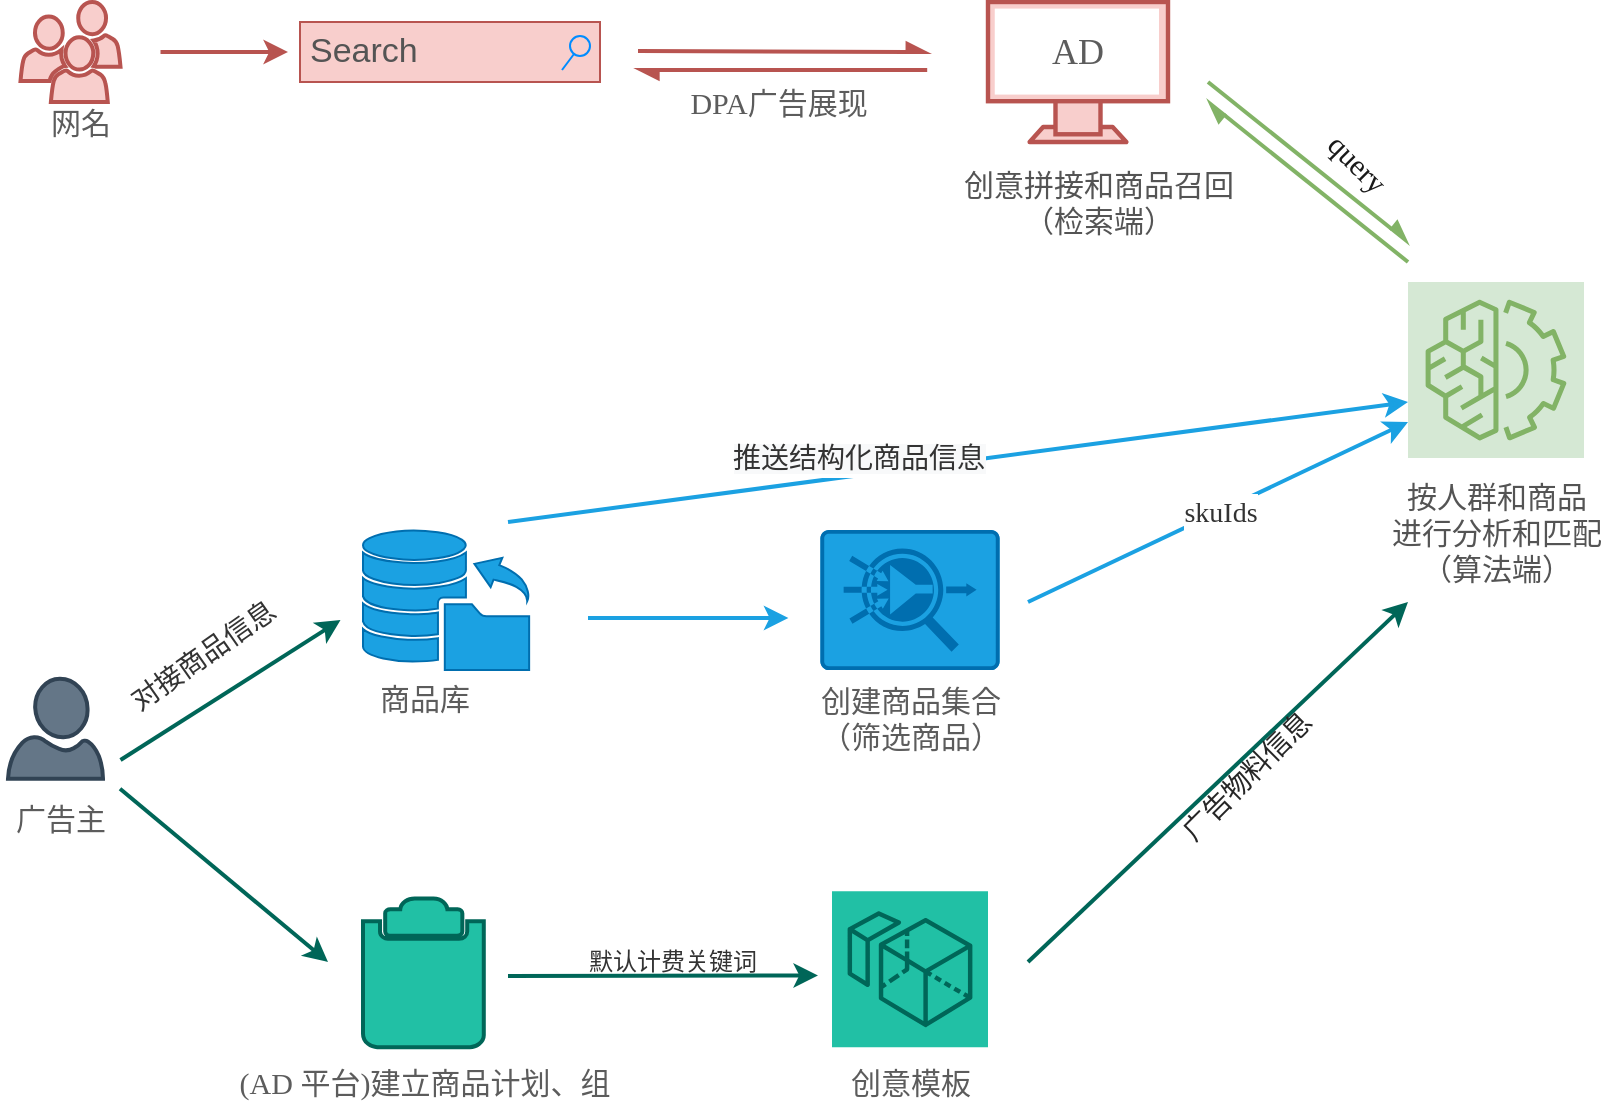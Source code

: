 <mxfile version="14.8.4" type="github" pages="6">
  <diagram id="SJXH6UAzchU-UXwdG-ln" name="dpa流程">
    <mxGraphModel dx="1426" dy="794" grid="1" gridSize="10" guides="1" tooltips="1" connect="1" arrows="1" fold="1" page="1" pageScale="1" pageWidth="1169" pageHeight="827" math="0" shadow="0">
      <root>
        <mxCell id="nw2DWrwCXYvOcLke9YjN-0" />
        <mxCell id="nw2DWrwCXYvOcLke9YjN-1" parent="nw2DWrwCXYvOcLke9YjN-0" />
        <mxCell id="nw2DWrwCXYvOcLke9YjN-5" style="edgeStyle=orthogonalEdgeStyle;orthogonalLoop=1;jettySize=auto;html=1;strokeColor=#b85450;fontColor=#5C5C5C;strokeWidth=2;fillColor=#f8cecc;" parent="nw2DWrwCXYvOcLke9YjN-1" edge="1">
          <mxGeometry relative="1" as="geometry">
            <mxPoint x="300" y="125" as="targetPoint" />
            <mxPoint x="236.25" y="125" as="sourcePoint" />
            <Array as="points">
              <mxPoint x="266.25" y="125" />
              <mxPoint x="266.25" y="125" />
            </Array>
          </mxGeometry>
        </mxCell>
        <mxCell id="nw2DWrwCXYvOcLke9YjN-4" value="" style="pointerEvents=1;shadow=0;dashed=0;html=1;labelPosition=center;verticalLabelPosition=bottom;verticalAlign=top;outlineConnect=0;align=center;shape=mxgraph.office.users.users;strokeWidth=2;strokeColor=#b85450;fillColor=#f8cecc;" parent="nw2DWrwCXYvOcLke9YjN-1" vertex="1">
          <mxGeometry x="166.25" y="100" width="50" height="50" as="geometry" />
        </mxCell>
        <mxCell id="nw2DWrwCXYvOcLke9YjN-9" style="orthogonalLoop=1;jettySize=auto;html=1;strokeColor=#006658;fontColor=#5C5C5C;strokeWidth=2;exitX=0.996;exitY=-0.25;exitDx=0;exitDy=0;exitPerimeter=0;" parent="nw2DWrwCXYvOcLke9YjN-1" source="nw2DWrwCXYvOcLke9YjN-12" edge="1">
          <mxGeometry relative="1" as="geometry">
            <mxPoint x="320" y="580" as="targetPoint" />
            <mxPoint x="230" y="394" as="sourcePoint" />
          </mxGeometry>
        </mxCell>
        <mxCell id="nw2DWrwCXYvOcLke9YjN-11" value="&lt;font style=&quot;font-size: 15px&quot; face=&quot;Comic Sans MS&quot;&gt;网名&lt;/font&gt;" style="text;html=1;align=center;verticalAlign=middle;resizable=0;points=[];autosize=1;fontColor=#5C5C5C;" parent="nw2DWrwCXYvOcLke9YjN-1" vertex="1">
          <mxGeometry x="171.25" y="150" width="50" height="20" as="geometry" />
        </mxCell>
        <mxCell id="nw2DWrwCXYvOcLke9YjN-12" value="&lt;font face=&quot;Comic Sans MS&quot; style=&quot;font-size: 15px&quot;&gt;广告主&lt;/font&gt;" style="text;html=1;align=center;verticalAlign=middle;resizable=0;points=[];autosize=1;fontColor=#5C5C5C;" parent="nw2DWrwCXYvOcLke9YjN-1" vertex="1">
          <mxGeometry x="156.25" y="498.4" width="60" height="20" as="geometry" />
        </mxCell>
        <mxCell id="nw2DWrwCXYvOcLke9YjN-17" value="&lt;font style=&quot;font-size: 15px&quot; face=&quot;Comic Sans MS&quot;&gt;&lt;font color=&quot;#545454&quot;&gt;按人群和商品&lt;br&gt;进行分析和匹配&lt;br&gt;（算法端）&lt;/font&gt;&lt;br&gt;&lt;/font&gt;" style="text;html=1;align=center;verticalAlign=middle;resizable=0;points=[];autosize=1;fontColor=#5C5C5C;" parent="nw2DWrwCXYvOcLke9YjN-1" vertex="1">
          <mxGeometry x="844" y="340" width="120" height="50" as="geometry" />
        </mxCell>
        <mxCell id="nw2DWrwCXYvOcLke9YjN-19" value="&lt;font style=&quot;font-size: 15px&quot; face=&quot;Comic Sans MS&quot;&gt;商品库&lt;/font&gt;" style="text;html=1;align=center;verticalAlign=middle;resizable=0;points=[];autosize=1;fontColor=#5C5C5C;" parent="nw2DWrwCXYvOcLke9YjN-1" vertex="1">
          <mxGeometry x="337.5" y="438.4" width="60" height="20" as="geometry" />
        </mxCell>
        <mxCell id="nw2DWrwCXYvOcLke9YjN-26" style="edgeStyle=none;orthogonalLoop=1;jettySize=auto;html=1;fontColor=#5C5C5C;strokeWidth=2;strokeColor=#1BA1E2;" parent="nw2DWrwCXYvOcLke9YjN-1" edge="1">
          <mxGeometry relative="1" as="geometry">
            <mxPoint x="550.2" y="408" as="targetPoint" />
            <mxPoint x="450" y="408" as="sourcePoint" />
          </mxGeometry>
        </mxCell>
        <mxCell id="nw2DWrwCXYvOcLke9YjN-21" value="" style="verticalLabelPosition=bottom;html=1;verticalAlign=top;align=center;fillColor=#647687;shape=mxgraph.azure.user;fontColor=#ffffff;strokeColor=#314354;strokeWidth=2;" parent="nw2DWrwCXYvOcLke9YjN-1" vertex="1">
          <mxGeometry x="160" y="438.4" width="47.5" height="50" as="geometry" />
        </mxCell>
        <mxCell id="nw2DWrwCXYvOcLke9YjN-23" style="orthogonalLoop=1;jettySize=auto;html=1;strokeColor=#006658;fontColor=#5C5C5C;strokeWidth=2;" parent="nw2DWrwCXYvOcLke9YjN-1" edge="1">
          <mxGeometry relative="1" as="geometry">
            <mxPoint x="326.25" y="409" as="targetPoint" />
            <mxPoint x="216.25" y="479" as="sourcePoint" />
          </mxGeometry>
        </mxCell>
        <mxCell id="nw2DWrwCXYvOcLke9YjN-24" value="" style="shadow=0;dashed=0;html=1;labelPosition=center;verticalLabelPosition=bottom;verticalAlign=top;align=center;outlineConnect=0;shape=mxgraph.veeam.failover_plan;fillColor=#21C0A5;strokeColor=#006658;fontColor=#5C5C5C;strokeWidth=2;" parent="nw2DWrwCXYvOcLke9YjN-1" vertex="1">
          <mxGeometry x="337.5" y="548.2" width="60.4" height="74.4" as="geometry" />
        </mxCell>
        <mxCell id="nw2DWrwCXYvOcLke9YjN-25" value="&lt;font face=&quot;Comic Sans MS&quot; style=&quot;font-size: 15px&quot;&gt;(AD 平台)建立商品计划、组&lt;/font&gt;" style="text;html=1;align=center;verticalAlign=middle;resizable=0;points=[];autosize=1;fontColor=#5C5C5C;" parent="nw2DWrwCXYvOcLke9YjN-1" vertex="1">
          <mxGeometry x="267.5" y="630" width="200" height="20" as="geometry" />
        </mxCell>
        <mxCell id="nw2DWrwCXYvOcLke9YjN-37" value="" style="points=[[0.015,0.015,0],[0.985,0.015,0],[0.985,0.985,0],[0.015,0.985,0],[0.25,0,0],[0.5,0,0],[0.75,0,0],[1,0.25,0],[1,0.5,0],[1,0.75,0],[0.75,1,0],[0.5,1,0],[0.25,1,0],[0,0.75,0],[0,0.5,0],[0,0.25,0]];verticalLabelPosition=bottom;html=1;verticalAlign=top;aspect=fixed;align=center;pointerEvents=1;shape=mxgraph.cisco19.rect;prIcon=flow_collector;fillColor=#1ba1e2;strokeColor=#006EAF;fontColor=#ffffff;" parent="nw2DWrwCXYvOcLke9YjN-1" vertex="1">
          <mxGeometry x="566.2" y="364" width="89.6" height="70" as="geometry" />
        </mxCell>
        <mxCell id="nw2DWrwCXYvOcLke9YjN-38" value="&lt;font style=&quot;font-size: 15px&quot; face=&quot;Comic Sans MS&quot;&gt;创建商品集合&lt;br&gt;（筛选商品）&lt;/font&gt;" style="text;html=1;align=center;verticalAlign=middle;resizable=0;points=[];autosize=1;fontColor=#5C5C5C;" parent="nw2DWrwCXYvOcLke9YjN-1" vertex="1">
          <mxGeometry x="556" y="438.4" width="110" height="40" as="geometry" />
        </mxCell>
        <mxCell id="nw2DWrwCXYvOcLke9YjN-41" style="edgeStyle=none;orthogonalLoop=1;jettySize=auto;html=1;strokeColor=#006658;fontColor=#5C5C5C;strokeWidth=2;" parent="nw2DWrwCXYvOcLke9YjN-1" edge="1">
          <mxGeometry relative="1" as="geometry">
            <mxPoint x="565" y="586.7" as="targetPoint" />
            <mxPoint x="410" y="587" as="sourcePoint" />
          </mxGeometry>
        </mxCell>
        <mxCell id="nw2DWrwCXYvOcLke9YjN-42" value="&lt;font color=&quot;#545454&quot;&gt;Search&lt;/font&gt;" style="strokeWidth=1;shadow=0;dashed=0;align=center;html=1;shape=mxgraph.mockup.forms.searchBox;strokeColor=#b85450;mainText=;strokeColor2=#008cff;fontSize=17;align=left;spacingLeft=3;rounded=0;sketch=0;fillColor=#f8cecc;" parent="nw2DWrwCXYvOcLke9YjN-1" vertex="1">
          <mxGeometry x="306" y="110" width="150" height="30" as="geometry" />
        </mxCell>
        <mxCell id="nw2DWrwCXYvOcLke9YjN-50" value="" style="outlineConnect=0;fontColor=#5C5C5C;gradientDirection=north;dashed=0;verticalLabelPosition=bottom;verticalAlign=top;align=center;html=1;fontSize=12;fontStyle=0;aspect=fixed;shape=mxgraph.aws4.resourceIcon;resIcon=mxgraph.aws4.workspaces;rounded=0;sketch=0;fillColor=#21C0A5;strokeColor=#006658;" parent="nw2DWrwCXYvOcLke9YjN-1" vertex="1">
          <mxGeometry x="572.0" y="544.6" width="78" height="78" as="geometry" />
        </mxCell>
        <mxCell id="nw2DWrwCXYvOcLke9YjN-51" value="&lt;font face=&quot;Comic Sans MS&quot;&gt;&lt;span style=&quot;font-size: 15px&quot;&gt;创意模板&lt;/span&gt;&lt;/font&gt;" style="text;html=1;align=center;verticalAlign=middle;resizable=0;points=[];autosize=1;fontColor=#5C5C5C;" parent="nw2DWrwCXYvOcLke9YjN-1" vertex="1">
          <mxGeometry x="571" y="630" width="80" height="20" as="geometry" />
        </mxCell>
        <mxCell id="nw2DWrwCXYvOcLke9YjN-57" style="edgeStyle=none;orthogonalLoop=1;jettySize=auto;html=1;fontColor=#5C5C5C;strokeWidth=2;strokeColor=#1BA1E2;" parent="nw2DWrwCXYvOcLke9YjN-1" edge="1">
          <mxGeometry relative="1" as="geometry">
            <mxPoint x="860" y="310" as="targetPoint" />
            <mxPoint x="670" y="400" as="sourcePoint" />
          </mxGeometry>
        </mxCell>
        <mxCell id="vPvBT19LjmJiKO63VgOE-2" value="&lt;font style=&quot;font-size: 14px&quot; color=&quot;#333333&quot;&gt;skuIds&lt;/font&gt;" style="edgeLabel;html=1;align=center;verticalAlign=middle;resizable=0;points=[];fontFamily=Comic Sans MS;fontSize=15;fontColor=#2B2B2B;" parent="nw2DWrwCXYvOcLke9YjN-57" vertex="1" connectable="0">
          <mxGeometry x="0.004" relative="1" as="geometry">
            <mxPoint as="offset" />
          </mxGeometry>
        </mxCell>
        <mxCell id="nw2DWrwCXYvOcLke9YjN-59" value="&lt;font face=&quot;Comic Sans MS&quot; style=&quot;font-size: 15px&quot;&gt;&lt;font color=&quot;#545454&quot;&gt;创意拼接和商品召回&lt;br&gt;（检索端）&lt;/font&gt;&lt;br&gt;&lt;/font&gt;" style="text;html=1;align=center;verticalAlign=middle;resizable=0;points=[];autosize=1;fontColor=#5C5C5C;" parent="nw2DWrwCXYvOcLke9YjN-1" vertex="1">
          <mxGeometry x="630" y="180" width="150" height="40" as="geometry" />
        </mxCell>
        <mxCell id="nw2DWrwCXYvOcLke9YjN-61" value="" style="verticalAlign=top;verticalLabelPosition=bottom;labelPosition=center;align=center;html=1;outlineConnect=0;fillColor=#f8cecc;strokeColor=#b85450;gradientDirection=north;strokeWidth=2;shape=mxgraph.networks.monitor;rounded=0;sketch=0;" parent="nw2DWrwCXYvOcLke9YjN-1" vertex="1">
          <mxGeometry x="650" y="100" width="90" height="70" as="geometry" />
        </mxCell>
        <mxCell id="nw2DWrwCXYvOcLke9YjN-62" value="&lt;font face=&quot;Comic Sans MS&quot; style=&quot;font-size: 15px&quot;&gt;DPA广告展现&lt;/font&gt;" style="text;html=1;align=center;verticalAlign=middle;resizable=0;points=[];autosize=1;fontColor=#5C5C5C;" parent="nw2DWrwCXYvOcLke9YjN-1" vertex="1">
          <mxGeometry x="490" y="140" width="110" height="20" as="geometry" />
        </mxCell>
        <mxCell id="nw2DWrwCXYvOcLke9YjN-63" value="&lt;font style=&quot;font-size: 18px&quot; face=&quot;Comic Sans MS&quot;&gt;AD&lt;/font&gt;" style="text;html=1;strokeColor=none;fillColor=none;align=center;verticalAlign=middle;whiteSpace=wrap;rounded=0;sketch=0;fontColor=#5C5C5C;" parent="nw2DWrwCXYvOcLke9YjN-1" vertex="1">
          <mxGeometry x="675" y="115" width="40" height="20" as="geometry" />
        </mxCell>
        <mxCell id="nw2DWrwCXYvOcLke9YjN-65" style="edgeStyle=none;orthogonalLoop=1;jettySize=auto;html=1;fontColor=#5C5C5C;strokeWidth=2;strokeColor=#1BA1E2;" parent="nw2DWrwCXYvOcLke9YjN-1" edge="1">
          <mxGeometry relative="1" as="geometry">
            <mxPoint x="860" y="300" as="targetPoint" />
            <mxPoint x="410" y="360" as="sourcePoint" />
          </mxGeometry>
        </mxCell>
        <mxCell id="vPvBT19LjmJiKO63VgOE-3" value="&lt;span style=&quot;font-size: 14px ; background-color: rgb(248 , 249 , 250)&quot;&gt;&lt;font color=&quot;#333333&quot;&gt;推送结构化商品信息&lt;/font&gt;&lt;/span&gt;" style="edgeLabel;html=1;align=center;verticalAlign=middle;resizable=0;points=[];fontSize=15;fontFamily=Comic Sans MS;rotation=0;" parent="nw2DWrwCXYvOcLke9YjN-65" vertex="1" connectable="0">
          <mxGeometry x="-0.065" y="2" relative="1" as="geometry">
            <mxPoint x="-35" y="-2" as="offset" />
          </mxGeometry>
        </mxCell>
        <mxCell id="nw2DWrwCXYvOcLke9YjN-67" value="" style="outlineConnect=0;gradientDirection=north;fillColor=#d5e8d4;strokeColor=#82b366;dashed=0;verticalLabelPosition=bottom;verticalAlign=top;align=center;html=1;fontSize=12;fontStyle=0;aspect=fixed;shape=mxgraph.aws4.resourceIcon;resIcon=mxgraph.aws4.machine_learning;rounded=0;sketch=0;" parent="nw2DWrwCXYvOcLke9YjN-1" vertex="1">
          <mxGeometry x="860" y="240" width="88" height="88" as="geometry" />
        </mxCell>
        <mxCell id="Aw5jEaWQ8cDrRMpGg5iR-2" value="" style="endArrow=async;html=1;strokeColor=#b85450;strokeWidth=2;fillColor=#f8cecc;fontColor=#5C5C5C;endFill=1;" parent="nw2DWrwCXYvOcLke9YjN-1" edge="1">
          <mxGeometry width="50" height="50" relative="1" as="geometry">
            <mxPoint x="475" y="124.5" as="sourcePoint" />
            <mxPoint x="620" y="125" as="targetPoint" />
          </mxGeometry>
        </mxCell>
        <mxCell id="Aw5jEaWQ8cDrRMpGg5iR-4" value="" style="endArrow=async;html=1;strokeColor=#b85450;strokeWidth=2;fillColor=#f8cecc;fontColor=#5C5C5C;endFill=1;" parent="nw2DWrwCXYvOcLke9YjN-1" edge="1">
          <mxGeometry width="50" height="50" relative="1" as="geometry">
            <mxPoint x="619.6" y="134" as="sourcePoint" />
            <mxPoint x="474.6" y="134" as="targetPoint" />
          </mxGeometry>
        </mxCell>
        <mxCell id="qeJBSPBHF9ih51C6zXTI-0" value="&lt;font style=&quot;font-size: 14px&quot; face=&quot;Comic Sans MS&quot; color=&quot;#333333&quot;&gt;对接商品信息&lt;/font&gt;" style="text;html=1;align=center;verticalAlign=middle;resizable=0;points=[];autosize=1;strokeColor=none;rotation=-35;" parent="nw2DWrwCXYvOcLke9YjN-1" vertex="1">
          <mxGeometry x="207.5" y="418.4" width="100" height="20" as="geometry" />
        </mxCell>
        <mxCell id="qeJBSPBHF9ih51C6zXTI-1" value="" style="html=1;aspect=fixed;shadow=0;align=center;verticalAlign=top;shape=mxgraph.gcp2.database_uploading;fillColor=#1ba1e2;strokeColor=#006EAF;fontColor=#ffffff;" parent="nw2DWrwCXYvOcLke9YjN-1" vertex="1">
          <mxGeometry x="337.5" y="364" width="83.33" height="70" as="geometry" />
        </mxCell>
        <mxCell id="qeJBSPBHF9ih51C6zXTI-3" value="&lt;font color=&quot;#333333&quot; face=&quot;Comic Sans MS&quot;&gt;默认计费关键词&lt;/font&gt;" style="text;html=1;strokeColor=none;fillColor=none;align=center;verticalAlign=middle;whiteSpace=wrap;rounded=0;" parent="nw2DWrwCXYvOcLke9YjN-1" vertex="1">
          <mxGeometry x="420" y="570" width="145" height="20" as="geometry" />
        </mxCell>
        <mxCell id="vPvBT19LjmJiKO63VgOE-5" value="&lt;font color=&quot;#191919&quot;&gt;query&lt;/font&gt;" style="text;html=1;align=center;verticalAlign=middle;resizable=0;points=[];autosize=1;strokeColor=none;fontSize=15;fontFamily=Comic Sans MS;rotation=45;" parent="nw2DWrwCXYvOcLke9YjN-1" vertex="1">
          <mxGeometry x="810" y="170" width="50" height="20" as="geometry" />
        </mxCell>
        <mxCell id="vPvBT19LjmJiKO63VgOE-9" value="" style="endArrow=async;html=1;strokeColor=#82b366;strokeWidth=2;fillColor=#d5e8d4;fontColor=#5C5C5C;endFill=1;" parent="nw2DWrwCXYvOcLke9YjN-1" edge="1">
          <mxGeometry width="50" height="50" relative="1" as="geometry">
            <mxPoint x="760" y="140" as="sourcePoint" />
            <mxPoint x="860" y="220" as="targetPoint" />
          </mxGeometry>
        </mxCell>
        <mxCell id="vPvBT19LjmJiKO63VgOE-10" value="" style="endArrow=async;html=1;strokeColor=#82b366;strokeWidth=2;fillColor=#d5e8d4;fontColor=#5C5C5C;endFill=1;" parent="nw2DWrwCXYvOcLke9YjN-1" edge="1">
          <mxGeometry width="50" height="50" relative="1" as="geometry">
            <mxPoint x="860" y="230" as="sourcePoint" />
            <mxPoint x="760" y="150" as="targetPoint" />
          </mxGeometry>
        </mxCell>
        <mxCell id="Yo5Dx6syS5xJVPen08iN-2" style="orthogonalLoop=1;jettySize=auto;html=1;strokeColor=#006658;fontColor=#5C5C5C;strokeWidth=2;" parent="nw2DWrwCXYvOcLke9YjN-1" edge="1">
          <mxGeometry relative="1" as="geometry">
            <mxPoint x="860" y="400" as="targetPoint" />
            <mxPoint x="670" y="580" as="sourcePoint" />
          </mxGeometry>
        </mxCell>
        <mxCell id="Yo5Dx6syS5xJVPen08iN-3" value="&lt;font style=&quot;font-size: 14px&quot; color=&quot;#262626&quot; face=&quot;Comic Sans MS&quot;&gt;广告物料信息&lt;/font&gt;" style="text;html=1;align=center;verticalAlign=middle;resizable=0;points=[];autosize=1;strokeColor=none;rotation=-45;" parent="nw2DWrwCXYvOcLke9YjN-1" vertex="1">
          <mxGeometry x="730" y="478.4" width="100" height="20" as="geometry" />
        </mxCell>
      </root>
    </mxGraphModel>
  </diagram>
  <diagram id="QuAjL29x0YdXgFLmzHyW" name="直投+快投">
    <mxGraphModel dx="1426" dy="794" grid="1" gridSize="10" guides="1" tooltips="1" connect="1" arrows="1" fold="1" page="1" pageScale="1" pageWidth="1169" pageHeight="827" math="0" shadow="0">
      <root>
        <mxCell id="ukLUVH2c7tUCWspS7jZm-0" />
        <mxCell id="ukLUVH2c7tUCWspS7jZm-1" parent="ukLUVH2c7tUCWspS7jZm-0" />
        <mxCell id="c5lcdbn4Do4ufAMMGosH-68" value="" style="shape=table;html=1;whiteSpace=wrap;startSize=0;container=1;collapsible=0;childLayout=tableLayout;columnLines=1;fixedRows=0;arcSize=15;horizontal=1;labelBackgroundColor=#FFFFFF;fontFamily=Comic Sans MS;fontSize=14;labelBorderColor=none;strokeWidth=2;sketch=1;" parent="ukLUVH2c7tUCWspS7jZm-1" vertex="1">
          <mxGeometry x="150" y="150" width="830" height="550" as="geometry" />
        </mxCell>
        <mxCell id="c5lcdbn4Do4ufAMMGosH-81" value="" style="shape=partialRectangle;html=1;whiteSpace=wrap;collapsible=0;dropTarget=0;pointerEvents=0;fillColor=none;top=0;left=0;bottom=0;right=0;points=[[0,0.5],[1,0.5]];portConstraint=eastwest;labelBackgroundColor=#FFFFFF;fontFamily=Comic Sans MS;fontSize=14;labelBorderColor=none;strokeWidth=2;sketch=1;" parent="c5lcdbn4Do4ufAMMGosH-68" vertex="1">
          <mxGeometry width="830" height="91" as="geometry" />
        </mxCell>
        <mxCell id="c5lcdbn4Do4ufAMMGosH-114" value="功能点" style="shape=partialRectangle;html=1;whiteSpace=wrap;connectable=0;fillColor=#f8cecc;top=0;left=0;bottom=0;right=0;overflow=hidden;labelBackgroundColor=#FFFFFF;fontFamily=Comic Sans MS;fontSize=14;labelBorderColor=none;strokeWidth=2;strokeColor=#b85450;sketch=1;" parent="c5lcdbn4Do4ufAMMGosH-81" vertex="1">
          <mxGeometry width="208" height="91" as="geometry" />
        </mxCell>
        <mxCell id="c5lcdbn4Do4ufAMMGosH-82" value="直投" style="shape=partialRectangle;html=1;whiteSpace=wrap;connectable=0;fillColor=#f8cecc;top=0;left=0;bottom=0;right=0;overflow=hidden;labelBackgroundColor=#FFFFFF;fontFamily=Comic Sans MS;fontSize=14;labelBorderColor=none;strokeWidth=2;strokeColor=#b85450;sketch=1;" parent="c5lcdbn4Do4ufAMMGosH-81" vertex="1">
          <mxGeometry x="208" width="207" height="91" as="geometry" />
        </mxCell>
        <mxCell id="c5lcdbn4Do4ufAMMGosH-83" value="快投" style="shape=partialRectangle;html=1;whiteSpace=wrap;connectable=0;fillColor=#f8cecc;top=0;left=0;bottom=0;right=0;overflow=hidden;labelBackgroundColor=#FFFFFF;fontFamily=Comic Sans MS;fontSize=14;labelBorderColor=none;strokeWidth=2;strokeColor=#b85450;sketch=1;" parent="c5lcdbn4Do4ufAMMGosH-81" vertex="1">
          <mxGeometry x="415" width="208" height="91" as="geometry" />
        </mxCell>
        <mxCell id="c5lcdbn4Do4ufAMMGosH-84" value="旭日" style="shape=partialRectangle;html=1;whiteSpace=wrap;connectable=0;fillColor=#f8cecc;top=0;left=0;bottom=0;right=0;overflow=hidden;labelBackgroundColor=#FFFFFF;fontFamily=Comic Sans MS;fontSize=14;labelBorderColor=none;strokeWidth=2;strokeColor=#b85450;sketch=1;" parent="c5lcdbn4Do4ufAMMGosH-81" vertex="1">
          <mxGeometry x="623" width="207" height="91" as="geometry" />
        </mxCell>
        <mxCell id="c5lcdbn4Do4ufAMMGosH-110" value="" style="shape=partialRectangle;html=1;whiteSpace=wrap;collapsible=0;dropTarget=0;pointerEvents=0;fillColor=none;top=0;left=0;bottom=0;right=0;points=[[0,0.5],[1,0.5]];portConstraint=eastwest;labelBackgroundColor=#FFFFFF;fontFamily=Comic Sans MS;fontSize=14;labelBorderColor=none;strokeWidth=2;sketch=1;" parent="c5lcdbn4Do4ufAMMGosH-68" vertex="1">
          <mxGeometry y="91" width="830" height="92" as="geometry" />
        </mxCell>
        <mxCell id="c5lcdbn4Do4ufAMMGosH-115" value="账户结构" style="shape=partialRectangle;html=1;whiteSpace=wrap;connectable=0;fillColor=#f8cecc;top=0;left=0;bottom=0;right=0;overflow=hidden;labelBackgroundColor=#FFFFFF;fontFamily=Comic Sans MS;fontSize=14;labelBorderColor=none;strokeWidth=2;strokeColor=#b85450;sketch=1;" parent="c5lcdbn4Do4ufAMMGosH-110" vertex="1">
          <mxGeometry width="208" height="92" as="geometry" />
        </mxCell>
        <mxCell id="c5lcdbn4Do4ufAMMGosH-111" value="推广计划/推广组" style="shape=partialRectangle;html=1;whiteSpace=wrap;connectable=0;fillColor=none;top=0;left=0;bottom=0;right=0;overflow=hidden;labelBackgroundColor=#FFFFFF;fontFamily=Comic Sans MS;fontSize=14;labelBorderColor=none;strokeWidth=2;sketch=1;" parent="c5lcdbn4Do4ufAMMGosH-110" vertex="1">
          <mxGeometry x="208" width="207" height="92" as="geometry" />
        </mxCell>
        <mxCell id="c5lcdbn4Do4ufAMMGosH-112" value="复用旭日的账户结构" style="shape=partialRectangle;html=1;whiteSpace=wrap;connectable=0;fillColor=none;top=0;left=0;bottom=0;right=0;overflow=hidden;labelBackgroundColor=#FFFFFF;fontFamily=Comic Sans MS;fontSize=14;labelBorderColor=none;strokeWidth=2;sketch=1;" parent="c5lcdbn4Do4ufAMMGosH-110" vertex="1">
          <mxGeometry x="415" width="208" height="92" as="geometry" />
        </mxCell>
        <mxCell id="c5lcdbn4Do4ufAMMGosH-113" value="&lt;span style=&quot;font-size: 14px;&quot;&gt;推广计划/推广组/关键词/创意&lt;/span&gt;" style="shape=partialRectangle;html=1;whiteSpace=wrap;connectable=0;fillColor=none;top=0;left=0;bottom=0;right=0;overflow=hidden;labelBackgroundColor=#FFFFFF;fontFamily=Comic Sans MS;fontSize=14;labelBorderColor=none;strokeWidth=2;sketch=1;" parent="c5lcdbn4Do4ufAMMGosH-110" vertex="1">
          <mxGeometry x="623" width="207" height="92" as="geometry" />
        </mxCell>
        <mxCell id="c5lcdbn4Do4ufAMMGosH-85" value="" style="shape=partialRectangle;html=1;whiteSpace=wrap;collapsible=0;dropTarget=0;pointerEvents=0;fillColor=none;top=0;left=0;bottom=0;right=0;points=[[0,0.5],[1,0.5]];portConstraint=eastwest;labelBackgroundColor=#FFFFFF;fontFamily=Comic Sans MS;fontSize=14;labelBorderColor=none;strokeWidth=2;sketch=1;" parent="c5lcdbn4Do4ufAMMGosH-68" vertex="1">
          <mxGeometry y="183" width="830" height="91" as="geometry" />
        </mxCell>
        <mxCell id="c5lcdbn4Do4ufAMMGosH-116" value="关键词" style="shape=partialRectangle;html=1;whiteSpace=wrap;connectable=0;fillColor=#f8cecc;top=0;left=0;bottom=0;right=0;overflow=hidden;labelBackgroundColor=#FFFFFF;fontFamily=Comic Sans MS;fontSize=14;labelBorderColor=none;strokeWidth=2;strokeColor=#b85450;sketch=1;" parent="c5lcdbn4Do4ufAMMGosH-85" vertex="1">
          <mxGeometry width="208" height="91" as="geometry" />
        </mxCell>
        <mxCell id="c5lcdbn4Do4ufAMMGosH-86" value="无需添加关键词&lt;br style=&quot;font-size: 14px;&quot;&gt;（默认创建计费关键词）" style="shape=partialRectangle;html=1;whiteSpace=wrap;connectable=0;fillColor=none;top=0;left=0;bottom=0;right=0;overflow=hidden;labelBackgroundColor=#FFFFFF;fontFamily=Comic Sans MS;fontSize=14;labelBorderColor=none;strokeWidth=2;sketch=1;" parent="c5lcdbn4Do4ufAMMGosH-85" vertex="1">
          <mxGeometry x="208" width="207" height="91" as="geometry" />
        </mxCell>
        <mxCell id="c5lcdbn4Do4ufAMMGosH-87" value="复用旭日关键词" style="shape=partialRectangle;html=1;whiteSpace=wrap;connectable=0;fillColor=none;top=0;left=0;bottom=0;right=0;overflow=hidden;labelBackgroundColor=#FFFFFF;fontFamily=Comic Sans MS;fontSize=14;labelBorderColor=none;strokeWidth=2;sketch=1;" parent="c5lcdbn4Do4ufAMMGosH-85" vertex="1">
          <mxGeometry x="415" width="208" height="91" as="geometry" />
        </mxCell>
        <mxCell id="c5lcdbn4Do4ufAMMGosH-88" value="需添加关键词" style="shape=partialRectangle;html=1;whiteSpace=wrap;connectable=0;fillColor=none;top=0;left=0;bottom=0;right=0;overflow=hidden;labelBackgroundColor=#FFFFFF;fontFamily=Comic Sans MS;fontSize=14;labelBorderColor=none;strokeWidth=2;sketch=1;" parent="c5lcdbn4Do4ufAMMGosH-85" vertex="1">
          <mxGeometry x="623" width="207" height="91" as="geometry" />
        </mxCell>
        <mxCell id="c5lcdbn4Do4ufAMMGosH-69" value="" style="shape=partialRectangle;html=1;whiteSpace=wrap;collapsible=0;dropTarget=0;pointerEvents=0;fillColor=none;top=0;left=0;bottom=0;right=0;points=[[0,0.5],[1,0.5]];portConstraint=eastwest;labelBackgroundColor=#FFFFFF;fontFamily=Comic Sans MS;fontSize=14;labelBorderColor=none;strokeWidth=2;sketch=1;" parent="c5lcdbn4Do4ufAMMGosH-68" vertex="1">
          <mxGeometry y="274" width="830" height="93" as="geometry" />
        </mxCell>
        <mxCell id="c5lcdbn4Do4ufAMMGosH-117" value="召回方式" style="shape=partialRectangle;html=1;whiteSpace=wrap;connectable=0;fillColor=#f8cecc;top=0;left=0;bottom=0;right=0;overflow=hidden;labelBackgroundColor=#FFFFFF;fontFamily=Comic Sans MS;fontSize=14;labelBorderColor=none;strokeWidth=2;strokeColor=#b85450;sketch=1;" parent="c5lcdbn4Do4ufAMMGosH-69" vertex="1">
          <mxGeometry width="208" height="93" as="geometry" />
        </mxCell>
        <mxCell id="c5lcdbn4Do4ufAMMGosH-70" value="查询词 query 直接召回商品" style="shape=partialRectangle;html=1;whiteSpace=wrap;connectable=0;fillColor=none;top=0;left=0;bottom=0;right=0;overflow=hidden;labelBackgroundColor=#FFFFFF;fontFamily=Comic Sans MS;fontSize=14;labelBorderColor=none;strokeWidth=2;sketch=1;" parent="c5lcdbn4Do4ufAMMGosH-69" vertex="1">
          <mxGeometry x="208" width="207" height="93" as="geometry" />
        </mxCell>
        <mxCell id="c5lcdbn4Do4ufAMMGosH-71" value="查询词召回关键词，关键词关联商品" style="shape=partialRectangle;html=1;whiteSpace=wrap;connectable=0;fillColor=none;top=0;left=0;bottom=0;right=0;overflow=hidden;labelBackgroundColor=#FFFFFF;fontFamily=Comic Sans MS;fontSize=14;labelBorderColor=none;strokeWidth=2;sketch=1;" parent="c5lcdbn4Do4ufAMMGosH-69" vertex="1">
          <mxGeometry x="415" width="208" height="93" as="geometry" />
        </mxCell>
        <mxCell id="c5lcdbn4Do4ufAMMGosH-72" value="查询词召回关键词" style="shape=partialRectangle;html=1;whiteSpace=wrap;connectable=0;fillColor=none;top=0;left=0;bottom=0;right=0;overflow=hidden;labelBackgroundColor=#FFFFFF;fontFamily=Comic Sans MS;fontSize=14;labelBorderColor=none;strokeWidth=2;sketch=1;" parent="c5lcdbn4Do4ufAMMGosH-69" vertex="1">
          <mxGeometry x="623" width="207" height="93" as="geometry" />
        </mxCell>
        <mxCell id="c5lcdbn4Do4ufAMMGosH-73" value="" style="shape=partialRectangle;html=1;whiteSpace=wrap;collapsible=0;dropTarget=0;pointerEvents=0;fillColor=none;top=0;left=0;bottom=0;right=0;points=[[0,0.5],[1,0.5]];portConstraint=eastwest;labelBackgroundColor=#FFFFFF;fontFamily=Comic Sans MS;fontSize=14;labelBorderColor=none;strokeWidth=2;sketch=1;" parent="c5lcdbn4Do4ufAMMGosH-68" vertex="1">
          <mxGeometry y="367" width="830" height="92" as="geometry" />
        </mxCell>
        <mxCell id="c5lcdbn4Do4ufAMMGosH-118" value="创意来源" style="shape=partialRectangle;html=1;whiteSpace=wrap;connectable=0;fillColor=#f8cecc;top=0;left=0;bottom=0;right=0;overflow=hidden;labelBackgroundColor=#FFFFFF;fontFamily=Comic Sans MS;fontSize=14;labelBorderColor=none;strokeWidth=2;strokeColor=#b85450;sketch=1;" parent="c5lcdbn4Do4ufAMMGosH-73" vertex="1">
          <mxGeometry width="208" height="92" as="geometry" />
        </mxCell>
        <mxCell id="c5lcdbn4Do4ufAMMGosH-74" value="商品库 + 创意模板设置（推广组）" style="shape=partialRectangle;html=1;whiteSpace=wrap;connectable=0;fillColor=none;top=0;left=0;bottom=0;right=0;overflow=hidden;labelBackgroundColor=#FFFFFF;fontFamily=Comic Sans MS;fontSize=14;labelBorderColor=none;strokeWidth=2;sketch=1;" parent="c5lcdbn4Do4ufAMMGosH-73" vertex="1">
          <mxGeometry x="208" width="207" height="92" as="geometry" />
        </mxCell>
        <mxCell id="c5lcdbn4Do4ufAMMGosH-75" value="商品库 + 普通创意" style="shape=partialRectangle;html=1;whiteSpace=wrap;connectable=0;fillColor=none;top=0;left=0;bottom=0;right=0;overflow=hidden;labelBackgroundColor=#FFFFFF;fontFamily=Comic Sans MS;fontSize=14;labelBorderColor=none;strokeWidth=2;sketch=1;" parent="c5lcdbn4Do4ufAMMGosH-73" vertex="1">
          <mxGeometry x="415" width="208" height="92" as="geometry" />
        </mxCell>
        <mxCell id="c5lcdbn4Do4ufAMMGosH-76" value="创意+创意附加信息+旭日高级样式 + ......" style="shape=partialRectangle;html=1;whiteSpace=wrap;connectable=0;fillColor=none;top=0;left=0;bottom=0;right=0;overflow=hidden;labelBackgroundColor=#FFFFFF;fontFamily=Comic Sans MS;fontSize=14;labelBorderColor=none;strokeWidth=2;sketch=1;" parent="c5lcdbn4Do4ufAMMGosH-73" vertex="1">
          <mxGeometry x="623" width="207" height="92" as="geometry" />
        </mxCell>
        <mxCell id="c5lcdbn4Do4ufAMMGosH-77" value="" style="shape=partialRectangle;html=1;whiteSpace=wrap;collapsible=0;dropTarget=0;pointerEvents=0;fillColor=none;top=0;left=0;bottom=0;right=0;points=[[0,0.5],[1,0.5]];portConstraint=eastwest;labelBackgroundColor=#FFFFFF;fontFamily=Comic Sans MS;fontSize=14;labelBorderColor=none;strokeWidth=2;sketch=1;" parent="c5lcdbn4Do4ufAMMGosH-68" vertex="1">
          <mxGeometry y="459" width="830" height="91" as="geometry" />
        </mxCell>
        <mxCell id="c5lcdbn4Do4ufAMMGosH-119" value="创意" style="shape=partialRectangle;html=1;whiteSpace=wrap;connectable=0;fillColor=#f8cecc;top=0;left=0;bottom=0;right=0;overflow=hidden;labelBackgroundColor=#FFFFFF;fontFamily=Comic Sans MS;fontSize=14;labelBorderColor=none;strokeWidth=2;strokeColor=#b85450;sketch=1;" parent="c5lcdbn4Do4ufAMMGosH-77" vertex="1">
          <mxGeometry width="208" height="91" as="geometry" />
        </mxCell>
        <mxCell id="c5lcdbn4Do4ufAMMGosH-78" value="创意模板与商品拼接，自动生成" style="shape=partialRectangle;html=1;whiteSpace=wrap;connectable=0;fillColor=none;top=0;left=0;bottom=0;right=0;overflow=hidden;labelBackgroundColor=#FFFFFF;fontFamily=Comic Sans MS;fontSize=14;labelBorderColor=none;strokeWidth=2;sketch=1;" parent="c5lcdbn4Do4ufAMMGosH-77" vertex="1">
          <mxGeometry x="208" width="207" height="91" as="geometry" />
        </mxCell>
        <mxCell id="c5lcdbn4Do4ufAMMGosH-79" value="普通创意与商品拼接，自动生成" style="shape=partialRectangle;html=1;whiteSpace=wrap;connectable=0;fillColor=none;top=0;left=0;bottom=0;right=0;overflow=hidden;labelBackgroundColor=#FFFFFF;fontFamily=Comic Sans MS;fontSize=14;labelBorderColor=none;strokeWidth=2;sketch=1;" parent="c5lcdbn4Do4ufAMMGosH-77" vertex="1">
          <mxGeometry x="415" width="208" height="91" as="geometry" />
        </mxCell>
        <mxCell id="c5lcdbn4Do4ufAMMGosH-80" value="人工填写" style="shape=partialRectangle;html=1;whiteSpace=wrap;connectable=0;fillColor=none;top=0;left=0;bottom=0;right=0;overflow=hidden;labelBackgroundColor=#FFFFFF;fontFamily=Comic Sans MS;fontSize=14;labelBorderColor=none;strokeWidth=2;sketch=1;" parent="c5lcdbn4Do4ufAMMGosH-77" vertex="1">
          <mxGeometry x="623" width="207" height="91" as="geometry" />
        </mxCell>
      </root>
    </mxGraphModel>
  </diagram>
  <diagram id="yLzzA-B-lwIasKqY9VwJ" name="商品库技术架构">
    <mxGraphModel dx="1426" dy="794" grid="1" gridSize="10" guides="1" tooltips="1" connect="1" arrows="1" fold="1" page="1" pageScale="1" pageWidth="1169" pageHeight="827" math="0" shadow="0">
      <root>
        <mxCell id="o0ku_T20AGCFa7XBgWtA-0" />
        <mxCell id="o0ku_T20AGCFa7XBgWtA-1" parent="o0ku_T20AGCFa7XBgWtA-0" />
      </root>
    </mxGraphModel>
  </diagram>
  <diagram id="wIlvZXYx-pt1-9m3hJ8N" name="商品库流程">
    <mxGraphModel dx="1426" dy="794" grid="1" gridSize="10" guides="1" tooltips="1" connect="1" arrows="1" fold="1" page="1" pageScale="1" pageWidth="827" pageHeight="583" math="0" shadow="0">
      <root>
        <mxCell id="VJHMUFfCbgzdDs19GGkj-0" />
        <mxCell id="VJHMUFfCbgzdDs19GGkj-1" parent="VJHMUFfCbgzdDs19GGkj-0" />
        <mxCell id="9uQtR7jI4Cfb5xEqCIpQ-0" value="" style="whiteSpace=wrap;html=1;strokeWidth=2;fillColor=#dae8fc;rounded=1;strokeColor=#6c8ebf;" parent="VJHMUFfCbgzdDs19GGkj-1" vertex="1">
          <mxGeometry x="220" y="760" width="740" height="210" as="geometry" />
        </mxCell>
        <mxCell id="9uQtR7jI4Cfb5xEqCIpQ-3" style="edgeStyle=orthogonalEdgeStyle;rounded=0;orthogonalLoop=1;jettySize=auto;html=1;exitX=0.5;exitY=1;exitDx=0;exitDy=0;entryX=0.5;entryY=0;entryDx=0;entryDy=0;strokeWidth=2;fillColor=#dae8fc;strokeColor=#6c8ebf;" parent="VJHMUFfCbgzdDs19GGkj-1" source="b8AquhWh3Ae3GrexAOa5-25" target="9uQtR7jI4Cfb5xEqCIpQ-0" edge="1">
          <mxGeometry relative="1" as="geometry" />
        </mxCell>
        <mxCell id="b8AquhWh3Ae3GrexAOa5-25" value="" style="whiteSpace=wrap;html=1;strokeWidth=2;fillColor=#dae8fc;rounded=1;strokeColor=#6c8ebf;" parent="VJHMUFfCbgzdDs19GGkj-1" vertex="1">
          <mxGeometry x="220" y="450" width="740" height="280" as="geometry" />
        </mxCell>
        <mxCell id="syXsr3pna4KBL8dzPyY6-16" value="" style="whiteSpace=wrap;html=1;fillColor=#dae8fc;strokeColor=#6c8ebf;strokeWidth=2;rounded=1;" parent="VJHMUFfCbgzdDs19GGkj-1" vertex="1">
          <mxGeometry x="230" y="30" width="741" height="390" as="geometry" />
        </mxCell>
        <mxCell id="syXsr3pna4KBL8dzPyY6-22" value="" style="whiteSpace=wrap;html=1;strokeWidth=2;fillColor=#dae8fc;strokeColor=#6c8ebf;rounded=1;" parent="VJHMUFfCbgzdDs19GGkj-1" vertex="1">
          <mxGeometry x="290" y="60" width="370" height="90" as="geometry" />
        </mxCell>
        <mxCell id="b8AquhWh3Ae3GrexAOa5-16" style="edgeStyle=orthogonalEdgeStyle;orthogonalLoop=1;jettySize=auto;html=1;exitX=0.5;exitY=1;exitDx=0;exitDy=0;entryX=0.855;entryY=-0.033;entryDx=0;entryDy=0;entryPerimeter=0;strokeWidth=2;fillColor=#ffe6cc;strokeColor=#d79b00;" parent="VJHMUFfCbgzdDs19GGkj-1" source="DBCQ0x9Cq8MBXt1jpmIz-2" target="syXsr3pna4KBL8dzPyY6-46" edge="1">
          <mxGeometry relative="1" as="geometry" />
        </mxCell>
        <mxCell id="DBCQ0x9Cq8MBXt1jpmIz-2" value="&lt;font face=&quot;Comic Sans MS&quot; style=&quot;font-size: 14px&quot;&gt;自动对接（XML）&lt;/font&gt;" style="whiteSpace=wrap;html=1;fillColor=#ffe6cc;strokeColor=#d79b00;strokeWidth=2;rounded=1;" parent="VJHMUFfCbgzdDs19GGkj-1" vertex="1">
          <mxGeometry x="540" y="100" width="90" height="40" as="geometry" />
        </mxCell>
        <mxCell id="DBCQ0x9Cq8MBXt1jpmIz-3" value="&lt;font style=&quot;font-size: 18px&quot; face=&quot;Comic Sans MS&quot;&gt;商品库平台&lt;br&gt;（Web）&lt;br&gt;&lt;/font&gt;" style="text;html=1;align=center;verticalAlign=middle;resizable=0;points=[];autosize=1;rounded=1;" parent="VJHMUFfCbgzdDs19GGkj-1" vertex="1">
          <mxGeometry x="110" y="202" width="110" height="40" as="geometry" />
        </mxCell>
        <mxCell id="DBCQ0x9Cq8MBXt1jpmIz-4" value="&lt;font face=&quot;Comic Sans MS&quot; style=&quot;font-size: 18px&quot;&gt;商品存储管理&lt;/font&gt;" style="text;html=1;align=center;verticalAlign=middle;resizable=0;points=[];autosize=1;rounded=1;" parent="VJHMUFfCbgzdDs19GGkj-1" vertex="1">
          <mxGeometry x="100" y="800" width="120" height="20" as="geometry" />
        </mxCell>
        <mxCell id="b8AquhWh3Ae3GrexAOa5-46" style="edgeStyle=orthogonalEdgeStyle;orthogonalLoop=1;jettySize=auto;html=1;exitX=0.452;exitY=0.967;exitDx=0;exitDy=0;strokeWidth=2;exitPerimeter=0;fillColor=#d5e8d4;strokeColor=#82b366;" parent="VJHMUFfCbgzdDs19GGkj-1" source="DBCQ0x9Cq8MBXt1jpmIz-6" edge="1">
          <mxGeometry relative="1" as="geometry">
            <mxPoint x="408" y="366" as="targetPoint" />
            <Array as="points">
              <mxPoint x="408" y="366" />
              <mxPoint x="408" y="366" />
            </Array>
          </mxGeometry>
        </mxCell>
        <mxCell id="DBCQ0x9Cq8MBXt1jpmIz-6" value="&lt;font face=&quot;Comic Sans MS&quot;&gt;&lt;span style=&quot;font-size: 16px&quot;&gt;行业字段规则校验&lt;/span&gt;&lt;/font&gt;" style="whiteSpace=wrap;html=1;strokeWidth=2;fillColor=#d5e8d4;strokeColor=#82b366;rounded=1;" parent="VJHMUFfCbgzdDs19GGkj-1" vertex="1">
          <mxGeometry x="340" y="300" width="152.5" height="30" as="geometry" />
        </mxCell>
        <mxCell id="syXsr3pna4KBL8dzPyY6-10" style="edgeStyle=orthogonalEdgeStyle;orthogonalLoop=1;jettySize=auto;html=1;strokeWidth=2;fillColor=#dae8fc;strokeColor=#6c8ebf;" parent="VJHMUFfCbgzdDs19GGkj-1" target="syXsr3pna4KBL8dzPyY6-5" edge="1">
          <mxGeometry relative="1" as="geometry">
            <Array as="points">
              <mxPoint x="515" y="830" />
              <mxPoint x="698" y="830" />
            </Array>
            <mxPoint x="515" y="833" as="sourcePoint" />
          </mxGeometry>
        </mxCell>
        <mxCell id="9uQtR7jI4Cfb5xEqCIpQ-1" style="edgeStyle=orthogonalEdgeStyle;rounded=0;orthogonalLoop=1;jettySize=auto;html=1;exitX=0.5;exitY=1;exitDx=0;exitDy=0;entryX=0.433;entryY=0;entryDx=0;entryDy=0;entryPerimeter=0;strokeWidth=2;" parent="VJHMUFfCbgzdDs19GGkj-1" source="DBCQ0x9Cq8MBXt1jpmIz-9" target="syXsr3pna4KBL8dzPyY6-4" edge="1">
          <mxGeometry relative="1" as="geometry" />
        </mxCell>
        <mxCell id="9uQtR7jI4Cfb5xEqCIpQ-4" style="edgeStyle=orthogonalEdgeStyle;rounded=0;orthogonalLoop=1;jettySize=auto;html=1;exitX=0.5;exitY=1;exitDx=0;exitDy=0;entryX=0.5;entryY=0;entryDx=0;entryDy=0;strokeWidth=2;fillColor=#e1d5e7;strokeColor=#9673a6;" parent="VJHMUFfCbgzdDs19GGkj-1" source="DBCQ0x9Cq8MBXt1jpmIz-9" target="syXsr3pna4KBL8dzPyY6-3" edge="1">
          <mxGeometry relative="1" as="geometry">
            <Array as="points">
              <mxPoint x="516" y="830" />
              <mxPoint x="321" y="830" />
            </Array>
          </mxGeometry>
        </mxCell>
        <mxCell id="DBCQ0x9Cq8MBXt1jpmIz-9" value="&lt;font face=&quot;Comic Sans MS&quot;&gt;&lt;span style=&quot;font-size: 16px&quot;&gt;DB&lt;/span&gt;&lt;/font&gt;" style="whiteSpace=wrap;html=1;rounded=1;fillColor=#f8cecc;strokeColor=#b85450;" parent="VJHMUFfCbgzdDs19GGkj-1" vertex="1">
          <mxGeometry x="463" y="770" width="105" height="30" as="geometry" />
        </mxCell>
        <mxCell id="syXsr3pna4KBL8dzPyY6-0" value="&lt;font face=&quot;Comic Sans MS&quot; style=&quot;font-size: 18px&quot;&gt;数据分发&lt;/font&gt;" style="text;html=1;align=center;verticalAlign=middle;resizable=0;points=[];autosize=1;rounded=1;" parent="VJHMUFfCbgzdDs19GGkj-1" vertex="1">
          <mxGeometry x="115" y="1040" width="90" height="20" as="geometry" />
        </mxCell>
        <mxCell id="syXsr3pna4KBL8dzPyY6-3" value="&lt;span style=&quot;font-family: &amp;#34;comic sans ms&amp;#34; ; font-size: 18px&quot;&gt;展现Add&lt;/span&gt;" style="whiteSpace=wrap;html=1;rounded=1;fillColor=#e1d5e7;strokeColor=#9673a6;" parent="VJHMUFfCbgzdDs19GGkj-1" vertex="1">
          <mxGeometry x="258" y="1000" width="125" height="45" as="geometry" />
        </mxCell>
        <mxCell id="syXsr3pna4KBL8dzPyY6-11" style="edgeStyle=orthogonalEdgeStyle;orthogonalLoop=1;jettySize=auto;html=1;entryX=1;entryY=0.5;entryDx=0;entryDy=0;exitX=1;exitY=0.5;exitDx=0;exitDy=0;strokeWidth=2;" parent="VJHMUFfCbgzdDs19GGkj-1" source="syXsr3pna4KBL8dzPyY6-4" target="DBCQ0x9Cq8MBXt1jpmIz-9" edge="1">
          <mxGeometry relative="1" as="geometry" />
        </mxCell>
        <mxCell id="syXsr3pna4KBL8dzPyY6-4" value="&lt;font face=&quot;Comic Sans MS&quot;&gt;&lt;span style=&quot;font-size: 18px&quot;&gt;审核Audit&lt;/span&gt;&lt;/font&gt;" style="whiteSpace=wrap;html=1;rounded=1;fillColor=#f8cecc;strokeColor=#b85450;" parent="VJHMUFfCbgzdDs19GGkj-1" vertex="1">
          <mxGeometry x="470" y="875" width="107" height="35" as="geometry" />
        </mxCell>
        <mxCell id="syXsr3pna4KBL8dzPyY6-6" style="edgeStyle=orthogonalEdgeStyle;orthogonalLoop=1;jettySize=auto;html=1;entryX=0.5;entryY=0;entryDx=0;entryDy=0;exitX=0.5;exitY=1;exitDx=0;exitDy=0;fillColor=#e1d5e7;strokeColor=#9673a6;strokeWidth=2;" parent="VJHMUFfCbgzdDs19GGkj-1" source="syXsr3pna4KBL8dzPyY6-3" target="syXsr3pna4KBL8dzPyY6-7" edge="1">
          <mxGeometry relative="1" as="geometry">
            <mxPoint x="745" y="810" as="targetPoint" />
            <mxPoint x="735" y="770" as="sourcePoint" />
          </mxGeometry>
        </mxCell>
        <mxCell id="syXsr3pna4KBL8dzPyY6-14" style="edgeStyle=orthogonalEdgeStyle;orthogonalLoop=1;jettySize=auto;html=1;exitX=1;exitY=0.5;exitDx=0;exitDy=0;entryX=1;entryY=0.5;entryDx=0;entryDy=0;strokeWidth=2;fillColor=#dae8fc;strokeColor=#6c8ebf;" parent="VJHMUFfCbgzdDs19GGkj-1" source="syXsr3pna4KBL8dzPyY6-5" target="syXsr3pna4KBL8dzPyY6-12" edge="1">
          <mxGeometry relative="1" as="geometry">
            <mxPoint x="635" y="160" as="targetPoint" />
            <Array as="points">
              <mxPoint x="1000" y="890" />
              <mxPoint x="1000" y="125" />
            </Array>
          </mxGeometry>
        </mxCell>
        <mxCell id="syXsr3pna4KBL8dzPyY6-5" value="&lt;span style=&quot;font-family: &amp;#34;comic sans ms&amp;#34; ; font-size: 18px&quot;&gt;检索服务solr&lt;/span&gt;" style="whiteSpace=wrap;html=1;rounded=1;fillColor=#dae8fc;strokeColor=#6c8ebf;" parent="VJHMUFfCbgzdDs19GGkj-1" vertex="1">
          <mxGeometry x="635" y="877.5" width="110" height="30" as="geometry" />
        </mxCell>
        <mxCell id="syXsr3pna4KBL8dzPyY6-7" value="&lt;font face=&quot;Comic Sans MS&quot; style=&quot;font-size: 18px&quot;&gt;广告展现&lt;/font&gt;" style="whiteSpace=wrap;html=1;rounded=1;fillColor=#e1d5e7;strokeColor=#9673a6;" parent="VJHMUFfCbgzdDs19GGkj-1" vertex="1">
          <mxGeometry x="263" y="1080" width="115" height="40" as="geometry" />
        </mxCell>
        <mxCell id="syXsr3pna4KBL8dzPyY6-8" value="&lt;font style=&quot;font-size: 15px&quot; face=&quot;Comic Sans MS&quot;&gt;创意组装&lt;/font&gt;" style="text;html=1;align=center;verticalAlign=middle;resizable=0;points=[];autosize=1;rounded=1;" parent="VJHMUFfCbgzdDs19GGkj-1" vertex="1">
          <mxGeometry x="315" y="1060" width="80" height="20" as="geometry" />
        </mxCell>
        <mxCell id="syXsr3pna4KBL8dzPyY6-12" value="&lt;font face=&quot;Comic Sans MS&quot; style=&quot;font-size: 16px&quot;&gt;商品检索功能&lt;/font&gt;" style="whiteSpace=wrap;html=1;fillColor=#dae8fc;strokeColor=#6c8ebf;strokeWidth=2;rounded=1;" parent="VJHMUFfCbgzdDs19GGkj-1" vertex="1">
          <mxGeometry x="740" y="80" width="130" height="90" as="geometry" />
        </mxCell>
        <mxCell id="syXsr3pna4KBL8dzPyY6-15" value="&lt;font style=&quot;font-size: 18px&quot; face=&quot;Comic Sans MS&quot;&gt;解析引擎&lt;br&gt;(Crawler)&lt;br&gt;&lt;/font&gt;" style="text;html=1;align=center;verticalAlign=middle;resizable=0;points=[];autosize=1;rounded=1;" parent="VJHMUFfCbgzdDs19GGkj-1" vertex="1">
          <mxGeometry x="130" y="543" width="90" height="40" as="geometry" />
        </mxCell>
        <mxCell id="b8AquhWh3Ae3GrexAOa5-17" style="edgeStyle=orthogonalEdgeStyle;orthogonalLoop=1;jettySize=auto;html=1;exitX=0.5;exitY=1;exitDx=0;exitDy=0;entryX=0.528;entryY=0.033;entryDx=0;entryDy=0;entryPerimeter=0;strokeWidth=2;fillColor=#d5e8d4;strokeColor=#82b366;" parent="VJHMUFfCbgzdDs19GGkj-1" source="syXsr3pna4KBL8dzPyY6-20" target="syXsr3pna4KBL8dzPyY6-46" edge="1">
          <mxGeometry relative="1" as="geometry" />
        </mxCell>
        <mxCell id="syXsr3pna4KBL8dzPyY6-20" value="&lt;font face=&quot;Comic Sans MS&quot; style=&quot;font-size: 14px&quot;&gt;手动上传（Excel）&lt;/font&gt;" style="whiteSpace=wrap;html=1;fillColor=#d5e8d4;strokeColor=#82b366;strokeWidth=2;rounded=1;" parent="VJHMUFfCbgzdDs19GGkj-1" vertex="1">
          <mxGeometry x="425" y="100" width="95" height="40" as="geometry" />
        </mxCell>
        <mxCell id="b8AquhWh3Ae3GrexAOa5-18" style="edgeStyle=orthogonalEdgeStyle;orthogonalLoop=1;jettySize=auto;html=1;exitX=0.5;exitY=1;exitDx=0;exitDy=0;strokeWidth=2;fillColor=#d5e8d4;strokeColor=#82b366;entryX=0.197;entryY=0;entryDx=0;entryDy=0;entryPerimeter=0;" parent="VJHMUFfCbgzdDs19GGkj-1" source="syXsr3pna4KBL8dzPyY6-21" target="syXsr3pna4KBL8dzPyY6-46" edge="1">
          <mxGeometry relative="1" as="geometry">
            <mxPoint x="358" y="220" as="targetPoint" />
          </mxGeometry>
        </mxCell>
        <mxCell id="syXsr3pna4KBL8dzPyY6-21" value="&lt;font face=&quot;Comic Sans MS&quot; style=&quot;font-size: 14px&quot;&gt;在线填写&lt;/font&gt;" style="whiteSpace=wrap;html=1;fillColor=#d5e8d4;strokeColor=#82b366;strokeWidth=2;rounded=1;" parent="VJHMUFfCbgzdDs19GGkj-1" vertex="1">
          <mxGeometry x="315" y="100" width="85" height="40" as="geometry" />
        </mxCell>
        <mxCell id="syXsr3pna4KBL8dzPyY6-23" value="&lt;font face=&quot;Comic Sans MS&quot; style=&quot;font-size: 16px&quot; color=&quot;#030303&quot;&gt;数据对接功能&lt;/font&gt;" style="text;html=1;strokeColor=none;fillColor=none;align=center;verticalAlign=middle;whiteSpace=wrap;rounded=1;" parent="VJHMUFfCbgzdDs19GGkj-1" vertex="1">
          <mxGeometry x="310" y="70" width="100" height="20" as="geometry" />
        </mxCell>
        <mxCell id="b8AquhWh3Ae3GrexAOa5-37" style="edgeStyle=orthogonalEdgeStyle;orthogonalLoop=1;jettySize=auto;html=1;exitX=0.5;exitY=1;exitDx=0;exitDy=0;entryX=0.5;entryY=0;entryDx=0;entryDy=0;strokeWidth=2;fillColor=#ffe6cc;strokeColor=#d79b00;" parent="VJHMUFfCbgzdDs19GGkj-1" source="syXsr3pna4KBL8dzPyY6-38" target="syXsr3pna4KBL8dzPyY6-42" edge="1">
          <mxGeometry relative="1" as="geometry" />
        </mxCell>
        <mxCell id="syXsr3pna4KBL8dzPyY6-38" value="&lt;font style=&quot;font-size: 14px&quot; face=&quot;Comic Sans MS&quot;&gt;数据诊断&lt;/font&gt;" style="whiteSpace=wrap;html=1;strokeWidth=2;fillColor=#ffe6cc;strokeColor=#d79b00;rounded=1;" parent="VJHMUFfCbgzdDs19GGkj-1" vertex="1">
          <mxGeometry x="542.5" y="262" width="85" height="30" as="geometry" />
        </mxCell>
        <mxCell id="b8AquhWh3Ae3GrexAOa5-38" style="edgeStyle=orthogonalEdgeStyle;orthogonalLoop=1;jettySize=auto;html=1;exitX=0.5;exitY=1;exitDx=0;exitDy=0;entryX=0.843;entryY=0;entryDx=0;entryDy=0;entryPerimeter=0;strokeWidth=2;fillColor=#ffe6cc;strokeColor=#d79b00;" parent="VJHMUFfCbgzdDs19GGkj-1" source="syXsr3pna4KBL8dzPyY6-42" target="b8AquhWh3Ae3GrexAOa5-1" edge="1">
          <mxGeometry relative="1" as="geometry" />
        </mxCell>
        <mxCell id="syXsr3pna4KBL8dzPyY6-42" value="&lt;font style=&quot;font-size: 14px&quot; face=&quot;Comic Sans MS&quot;&gt;数据修正&lt;/font&gt;" style="whiteSpace=wrap;html=1;perimeterSpacing=1;strokeWidth=2;fillColor=#ffe6cc;strokeColor=#d79b00;rounded=1;" parent="VJHMUFfCbgzdDs19GGkj-1" vertex="1">
          <mxGeometry x="542.5" y="320" width="85" height="30" as="geometry" />
        </mxCell>
        <mxCell id="b8AquhWh3Ae3GrexAOa5-26" style="edgeStyle=orthogonalEdgeStyle;orthogonalLoop=1;jettySize=auto;html=1;exitX=0.5;exitY=1;exitDx=0;exitDy=0;entryX=0.5;entryY=0;entryDx=0;entryDy=0;strokeWidth=2;fillColor=#ffe6cc;strokeColor=#d79b00;" parent="VJHMUFfCbgzdDs19GGkj-1" source="syXsr3pna4KBL8dzPyY6-43" target="syXsr3pna4KBL8dzPyY6-63" edge="1">
          <mxGeometry relative="1" as="geometry" />
        </mxCell>
        <mxCell id="syXsr3pna4KBL8dzPyY6-43" value="&lt;font style=&quot;font-size: 14px&quot; face=&quot;Comic Sans MS&quot;&gt;文件抓取&lt;/font&gt;" style="whiteSpace=wrap;html=1;strokeWidth=2;fillColor=#ffe6cc;strokeColor=#d79b00;rounded=1;" parent="VJHMUFfCbgzdDs19GGkj-1" vertex="1">
          <mxGeometry x="542.5" y="460" width="85" height="30" as="geometry" />
        </mxCell>
        <mxCell id="b8AquhWh3Ae3GrexAOa5-34" style="edgeStyle=orthogonalEdgeStyle;orthogonalLoop=1;jettySize=auto;html=1;exitX=0.5;exitY=1;exitDx=0;exitDy=0;entryX=0.5;entryY=0;entryDx=0;entryDy=0;strokeWidth=2;fillColor=#ffe6cc;strokeColor=#d79b00;" parent="VJHMUFfCbgzdDs19GGkj-1" source="syXsr3pna4KBL8dzPyY6-44" target="syXsr3pna4KBL8dzPyY6-45" edge="1">
          <mxGeometry relative="1" as="geometry" />
        </mxCell>
        <mxCell id="syXsr3pna4KBL8dzPyY6-44" value="&lt;font style=&quot;font-size: 14px&quot; face=&quot;Comic Sans MS&quot;&gt;XML解析&lt;/font&gt;" style="whiteSpace=wrap;html=1;strokeWidth=2;fillColor=#ffe6cc;strokeColor=#d79b00;rounded=1;" parent="VJHMUFfCbgzdDs19GGkj-1" vertex="1">
          <mxGeometry x="455" y="578" width="80" height="30" as="geometry" />
        </mxCell>
        <mxCell id="b8AquhWh3Ae3GrexAOa5-35" style="edgeStyle=orthogonalEdgeStyle;orthogonalLoop=1;jettySize=auto;html=1;exitX=0.5;exitY=1;exitDx=0;exitDy=0;entryX=0.5;entryY=0;entryDx=0;entryDy=0;strokeWidth=2;fillColor=#ffe6cc;strokeColor=#d79b00;" parent="VJHMUFfCbgzdDs19GGkj-1" source="syXsr3pna4KBL8dzPyY6-45" target="syXsr3pna4KBL8dzPyY6-67" edge="1">
          <mxGeometry relative="1" as="geometry" />
        </mxCell>
        <mxCell id="syXsr3pna4KBL8dzPyY6-45" value="&lt;font face=&quot;Comic Sans MS&quot;&gt;&lt;span style=&quot;font-size: 14px&quot;&gt;规则转换&lt;/span&gt;&lt;/font&gt;" style="whiteSpace=wrap;html=1;strokeWidth=2;fillColor=#ffe6cc;strokeColor=#d79b00;rounded=1;" parent="VJHMUFfCbgzdDs19GGkj-1" vertex="1">
          <mxGeometry x="455" y="628" width="80" height="30" as="geometry" />
        </mxCell>
        <mxCell id="b8AquhWh3Ae3GrexAOa5-20" style="edgeStyle=orthogonalEdgeStyle;orthogonalLoop=1;jettySize=auto;html=1;exitX=0.525;exitY=1;exitDx=0;exitDy=0;strokeWidth=2;exitPerimeter=0;fillColor=#d5e8d4;strokeColor=#82b366;" parent="VJHMUFfCbgzdDs19GGkj-1" source="syXsr3pna4KBL8dzPyY6-46" edge="1">
          <mxGeometry relative="1" as="geometry">
            <mxPoint x="410" y="298" as="targetPoint" />
            <Array as="points">
              <mxPoint x="471" y="260" />
              <mxPoint x="410" y="260" />
            </Array>
          </mxGeometry>
        </mxCell>
        <mxCell id="b8AquhWh3Ae3GrexAOa5-22" style="edgeStyle=orthogonalEdgeStyle;orthogonalLoop=1;jettySize=auto;html=1;exitX=0.194;exitY=1.1;exitDx=0;exitDy=0;strokeWidth=2;exitPerimeter=0;fillColor=#d5e8d4;strokeColor=#82b366;" parent="VJHMUFfCbgzdDs19GGkj-1" source="syXsr3pna4KBL8dzPyY6-46" edge="1">
          <mxGeometry relative="1" as="geometry">
            <mxPoint x="410" y="300" as="targetPoint" />
            <Array as="points">
              <mxPoint x="357" y="261" />
              <mxPoint x="410" y="261" />
            </Array>
          </mxGeometry>
        </mxCell>
        <mxCell id="b8AquhWh3Ae3GrexAOa5-39" style="edgeStyle=orthogonalEdgeStyle;orthogonalLoop=1;jettySize=auto;html=1;exitX=0.852;exitY=1.1;exitDx=0;exitDy=0;entryX=0.5;entryY=0;entryDx=0;entryDy=0;strokeWidth=2;exitPerimeter=0;fillColor=#ffe6cc;strokeColor=#d79b00;" parent="VJHMUFfCbgzdDs19GGkj-1" source="syXsr3pna4KBL8dzPyY6-46" target="syXsr3pna4KBL8dzPyY6-38" edge="1">
          <mxGeometry relative="1" as="geometry">
            <Array as="points">
              <mxPoint x="585" y="225" />
            </Array>
          </mxGeometry>
        </mxCell>
        <mxCell id="syXsr3pna4KBL8dzPyY6-46" value="&lt;font style=&quot;font-size: 14px&quot; face=&quot;Comic Sans MS&quot;&gt;常规检验&lt;/font&gt;" style="whiteSpace=wrap;html=1;fillColor=#dae8fc;strokeColor=#6c8ebf;strokeWidth=2;rounded=1;" parent="VJHMUFfCbgzdDs19GGkj-1" vertex="1">
          <mxGeometry x="290" y="192" width="345" height="30" as="geometry" />
        </mxCell>
        <mxCell id="syXsr3pna4KBL8dzPyY6-2" value="&lt;font face=&quot;Comic Sans MS&quot; style=&quot;font-size: 16px&quot;&gt;dts-sku&lt;/font&gt;" style="text;html=1;align=center;verticalAlign=middle;resizable=0;points=[];autosize=1;rounded=1;" parent="VJHMUFfCbgzdDs19GGkj-1" vertex="1">
          <mxGeometry x="513" y="845" width="70" height="20" as="geometry" />
        </mxCell>
        <mxCell id="syXsr3pna4KBL8dzPyY6-56" value="&lt;font face=&quot;Comic Sans MS&quot; style=&quot;font-size: 13px&quot;&gt;binlog 报文&lt;br&gt;（全量、增量）&lt;br&gt;&lt;/font&gt;" style="text;html=1;align=center;verticalAlign=middle;resizable=0;points=[];autosize=1;rounded=1;" parent="VJHMUFfCbgzdDs19GGkj-1" vertex="1">
          <mxGeometry x="361.25" y="835" width="110" height="40" as="geometry" />
        </mxCell>
        <mxCell id="b8AquhWh3Ae3GrexAOa5-30" style="edgeStyle=orthogonalEdgeStyle;orthogonalLoop=1;jettySize=auto;html=1;exitX=0.5;exitY=1;exitDx=0;exitDy=0;entryX=0.5;entryY=0;entryDx=0;entryDy=0;strokeWidth=2;fillColor=#ffe6cc;strokeColor=#d79b00;" parent="VJHMUFfCbgzdDs19GGkj-1" source="syXsr3pna4KBL8dzPyY6-61" target="syXsr3pna4KBL8dzPyY6-65" edge="1">
          <mxGeometry relative="1" as="geometry" />
        </mxCell>
        <mxCell id="syXsr3pna4KBL8dzPyY6-61" value="&lt;font style=&quot;font-size: 14px&quot; face=&quot;Comic Sans MS&quot;&gt;XML解析&lt;/font&gt;" style="whiteSpace=wrap;html=1;strokeWidth=2;fillColor=#ffe6cc;strokeColor=#d79b00;rounded=1;" parent="VJHMUFfCbgzdDs19GGkj-1" vertex="1">
          <mxGeometry x="545" y="578" width="80" height="30" as="geometry" />
        </mxCell>
        <mxCell id="b8AquhWh3Ae3GrexAOa5-31" style="edgeStyle=orthogonalEdgeStyle;orthogonalLoop=1;jettySize=auto;html=1;exitX=0.5;exitY=1;exitDx=0;exitDy=0;entryX=0.5;entryY=0;entryDx=0;entryDy=0;strokeWidth=2;fillColor=#ffe6cc;strokeColor=#d79b00;" parent="VJHMUFfCbgzdDs19GGkj-1" source="syXsr3pna4KBL8dzPyY6-62" target="syXsr3pna4KBL8dzPyY6-66" edge="1">
          <mxGeometry relative="1" as="geometry" />
        </mxCell>
        <mxCell id="syXsr3pna4KBL8dzPyY6-62" value="&lt;font style=&quot;font-size: 14px&quot; face=&quot;Comic Sans MS&quot;&gt;XML解析&lt;/font&gt;" style="whiteSpace=wrap;html=1;strokeWidth=2;fillColor=#ffe6cc;strokeColor=#d79b00;rounded=1;" parent="VJHMUFfCbgzdDs19GGkj-1" vertex="1">
          <mxGeometry x="635" y="578" width="80" height="30" as="geometry" />
        </mxCell>
        <mxCell id="b8AquhWh3Ae3GrexAOa5-27" style="edgeStyle=orthogonalEdgeStyle;orthogonalLoop=1;jettySize=auto;html=1;exitX=0.5;exitY=1;exitDx=0;exitDy=0;entryX=0.5;entryY=0;entryDx=0;entryDy=0;strokeWidth=2;fillColor=#ffe6cc;strokeColor=#d79b00;" parent="VJHMUFfCbgzdDs19GGkj-1" source="syXsr3pna4KBL8dzPyY6-63" target="syXsr3pna4KBL8dzPyY6-61" edge="1">
          <mxGeometry relative="1" as="geometry" />
        </mxCell>
        <mxCell id="b8AquhWh3Ae3GrexAOa5-28" style="edgeStyle=orthogonalEdgeStyle;orthogonalLoop=1;jettySize=auto;html=1;exitX=0.5;exitY=1;exitDx=0;exitDy=0;entryX=0.5;entryY=0;entryDx=0;entryDy=0;strokeWidth=2;fillColor=#ffe6cc;strokeColor=#d79b00;" parent="VJHMUFfCbgzdDs19GGkj-1" source="syXsr3pna4KBL8dzPyY6-63" target="syXsr3pna4KBL8dzPyY6-44" edge="1">
          <mxGeometry relative="1" as="geometry">
            <Array as="points">
              <mxPoint x="585.5" y="563" />
              <mxPoint x="495.5" y="563" />
            </Array>
          </mxGeometry>
        </mxCell>
        <mxCell id="b8AquhWh3Ae3GrexAOa5-29" style="edgeStyle=orthogonalEdgeStyle;orthogonalLoop=1;jettySize=auto;html=1;exitX=0.5;exitY=1;exitDx=0;exitDy=0;entryX=0.5;entryY=0;entryDx=0;entryDy=0;strokeWidth=2;fillColor=#ffe6cc;strokeColor=#d79b00;" parent="VJHMUFfCbgzdDs19GGkj-1" source="syXsr3pna4KBL8dzPyY6-63" target="syXsr3pna4KBL8dzPyY6-62" edge="1">
          <mxGeometry relative="1" as="geometry">
            <Array as="points">
              <mxPoint x="585.5" y="563" />
              <mxPoint x="675.5" y="563" />
            </Array>
          </mxGeometry>
        </mxCell>
        <mxCell id="syXsr3pna4KBL8dzPyY6-63" value="&lt;font style=&quot;font-size: 14px&quot; face=&quot;Comic Sans MS&quot;&gt;组装sitemap&lt;/font&gt;" style="whiteSpace=wrap;html=1;strokeWidth=2;fillColor=#ffe6cc;strokeColor=#d79b00;rounded=1;" parent="VJHMUFfCbgzdDs19GGkj-1" vertex="1">
          <mxGeometry x="542.5" y="513" width="85" height="30" as="geometry" />
        </mxCell>
        <mxCell id="b8AquhWh3Ae3GrexAOa5-33" style="edgeStyle=orthogonalEdgeStyle;orthogonalLoop=1;jettySize=auto;html=1;exitX=0.5;exitY=1;exitDx=0;exitDy=0;entryX=0.5;entryY=0;entryDx=0;entryDy=0;strokeWidth=2;fillColor=#ffe6cc;strokeColor=#d79b00;" parent="VJHMUFfCbgzdDs19GGkj-1" source="syXsr3pna4KBL8dzPyY6-65" target="syXsr3pna4KBL8dzPyY6-68" edge="1">
          <mxGeometry relative="1" as="geometry" />
        </mxCell>
        <mxCell id="syXsr3pna4KBL8dzPyY6-65" value="&lt;font face=&quot;Comic Sans MS&quot;&gt;&lt;span style=&quot;font-size: 14px&quot;&gt;规则转换&lt;/span&gt;&lt;/font&gt;" style="whiteSpace=wrap;html=1;strokeWidth=2;fillColor=#ffe6cc;strokeColor=#d79b00;rounded=1;" parent="VJHMUFfCbgzdDs19GGkj-1" vertex="1">
          <mxGeometry x="545" y="628" width="80" height="30" as="geometry" />
        </mxCell>
        <mxCell id="b8AquhWh3Ae3GrexAOa5-32" style="edgeStyle=orthogonalEdgeStyle;orthogonalLoop=1;jettySize=auto;html=1;exitX=0.5;exitY=1;exitDx=0;exitDy=0;entryX=0.5;entryY=0;entryDx=0;entryDy=0;strokeWidth=2;fillColor=#ffe6cc;strokeColor=#d79b00;" parent="VJHMUFfCbgzdDs19GGkj-1" source="syXsr3pna4KBL8dzPyY6-66" target="syXsr3pna4KBL8dzPyY6-69" edge="1">
          <mxGeometry relative="1" as="geometry" />
        </mxCell>
        <mxCell id="syXsr3pna4KBL8dzPyY6-66" value="&lt;font face=&quot;Comic Sans MS&quot;&gt;&lt;span style=&quot;font-size: 14px&quot;&gt;规则转换&lt;/span&gt;&lt;/font&gt;" style="whiteSpace=wrap;html=1;strokeWidth=2;fillColor=#ffe6cc;strokeColor=#d79b00;rounded=1;" parent="VJHMUFfCbgzdDs19GGkj-1" vertex="1">
          <mxGeometry x="635" y="628" width="80" height="30" as="geometry" />
        </mxCell>
        <mxCell id="syXsr3pna4KBL8dzPyY6-67" value="&lt;font face=&quot;Comic Sans MS&quot;&gt;&lt;span style=&quot;font-size: 14px&quot;&gt;数据检验&lt;/span&gt;&lt;/font&gt;" style="whiteSpace=wrap;html=1;strokeWidth=2;fillColor=#ffe6cc;strokeColor=#d79b00;rounded=1;" parent="VJHMUFfCbgzdDs19GGkj-1" vertex="1">
          <mxGeometry x="455" y="678" width="80" height="30" as="geometry" />
        </mxCell>
        <mxCell id="syXsr3pna4KBL8dzPyY6-68" value="&lt;font face=&quot;Comic Sans MS&quot;&gt;&lt;span style=&quot;font-size: 14px&quot;&gt;数据校验&lt;/span&gt;&lt;/font&gt;" style="whiteSpace=wrap;html=1;strokeWidth=2;fillColor=#ffe6cc;strokeColor=#d79b00;rounded=1;" parent="VJHMUFfCbgzdDs19GGkj-1" vertex="1">
          <mxGeometry x="545" y="678" width="80" height="30" as="geometry" />
        </mxCell>
        <mxCell id="syXsr3pna4KBL8dzPyY6-69" value="&lt;font face=&quot;Comic Sans MS&quot;&gt;&lt;span style=&quot;font-size: 14px&quot;&gt;数据校验&lt;/span&gt;&lt;/font&gt;" style="whiteSpace=wrap;html=1;strokeWidth=2;fillColor=#ffe6cc;strokeColor=#d79b00;rounded=1;" parent="VJHMUFfCbgzdDs19GGkj-1" vertex="1">
          <mxGeometry x="635" y="678" width="80" height="30" as="geometry" />
        </mxCell>
        <mxCell id="b8AquhWh3Ae3GrexAOa5-0" value="&lt;font face=&quot;Comic Sans MS&quot; style=&quot;font-size: 15px&quot;&gt;deleteSku&lt;/font&gt;" style="whiteSpace=wrap;html=1;strokeWidth=2;fillColor=#d5e8d4;strokeColor=#82b366;rounded=1;" parent="VJHMUFfCbgzdDs19GGkj-1" vertex="1">
          <mxGeometry x="300" y="540" width="105" height="47" as="geometry" />
        </mxCell>
        <mxCell id="bup7R44Sp_XLsLXoLLYa-0" style="edgeStyle=orthogonalEdgeStyle;rounded=0;orthogonalLoop=1;jettySize=auto;html=1;exitX=0.177;exitY=1;exitDx=0;exitDy=0;entryX=0.5;entryY=0;entryDx=0;entryDy=0;exitPerimeter=0;strokeWidth=2;fillColor=#d5e8d4;strokeColor=#82b366;" parent="VJHMUFfCbgzdDs19GGkj-1" source="b8AquhWh3Ae3GrexAOa5-1" target="b8AquhWh3Ae3GrexAOa5-0" edge="1">
          <mxGeometry relative="1" as="geometry" />
        </mxCell>
        <mxCell id="bup7R44Sp_XLsLXoLLYa-2" style="edgeStyle=orthogonalEdgeStyle;rounded=0;orthogonalLoop=1;jettySize=auto;html=1;exitX=0.843;exitY=1.1;exitDx=0;exitDy=0;entryX=0.5;entryY=0;entryDx=0;entryDy=0;strokeWidth=2;fillColor=#ffe6cc;strokeColor=#d79b00;exitPerimeter=0;" parent="VJHMUFfCbgzdDs19GGkj-1" source="b8AquhWh3Ae3GrexAOa5-1" target="syXsr3pna4KBL8dzPyY6-43" edge="1">
          <mxGeometry relative="1" as="geometry">
            <Array as="points" />
          </mxGeometry>
        </mxCell>
        <mxCell id="b8AquhWh3Ae3GrexAOa5-1" value="&lt;font face=&quot;Comic Sans MS&quot; style=&quot;font-size: 14px&quot;&gt;createFeed&lt;/font&gt;" style="whiteSpace=wrap;html=1;strokeWidth=2;fillColor=#dae8fc;strokeColor=#6c8ebf;rounded=1;" parent="VJHMUFfCbgzdDs19GGkj-1" vertex="1">
          <mxGeometry x="290" y="370" width="350" height="30" as="geometry" />
        </mxCell>
        <mxCell id="b8AquhWh3Ae3GrexAOa5-4" value="&lt;font face=&quot;Comic Sans MS&quot; style=&quot;font-size: 15px&quot;&gt;CrawlerTask&lt;/font&gt;" style="text;html=1;strokeColor=none;fillColor=none;align=center;verticalAlign=middle;whiteSpace=wrap;rounded=1;" parent="VJHMUFfCbgzdDs19GGkj-1" vertex="1">
          <mxGeometry x="810" y="450" width="110" height="40" as="geometry" />
        </mxCell>
        <mxCell id="b8AquhWh3Ae3GrexAOa5-5" value="&lt;font style=&quot;font-size: 15px&quot; face=&quot;Comic Sans MS&quot;&gt;deleteSku&lt;/font&gt;" style="whiteSpace=wrap;html=1;strokeWidth=2;fillColor=#ffe6cc;strokeColor=#d79b00;rounded=1;" parent="VJHMUFfCbgzdDs19GGkj-1" vertex="1">
          <mxGeometry x="790" y="678" width="100" height="40" as="geometry" />
        </mxCell>
        <mxCell id="b8AquhWh3Ae3GrexAOa5-23" value="&lt;font style=&quot;font-size: 14px&quot; face=&quot;Comic Sans MS&quot;&gt;DataProcessor&lt;/font&gt;" style="text;html=1;align=center;verticalAlign=middle;resizable=0;points=[];autosize=1;rounded=1;" parent="VJHMUFfCbgzdDs19GGkj-1" vertex="1">
          <mxGeometry x="235" y="305" width="110" height="20" as="geometry" />
        </mxCell>
        <mxCell id="b8AquhWh3Ae3GrexAOa5-24" value="&lt;font face=&quot;Comic Sans MS&quot; style=&quot;font-size: 15px&quot;&gt;Diff&lt;/font&gt;" style="whiteSpace=wrap;html=1;strokeWidth=2;fillColor=#ffe6cc;strokeColor=#d79b00;rounded=1;" parent="VJHMUFfCbgzdDs19GGkj-1" vertex="1">
          <mxGeometry x="790" y="618" width="100" height="40" as="geometry" />
        </mxCell>
        <mxCell id="b8AquhWh3Ae3GrexAOa5-44" value="&lt;span style=&quot;font-family: &amp;#34;comic sans ms&amp;#34; ; font-size: 14px&quot;&gt;EasyExcel&lt;/span&gt;" style="text;html=1;align=center;verticalAlign=middle;resizable=0;points=[];autosize=1;rounded=1;" parent="VJHMUFfCbgzdDs19GGkj-1" vertex="1">
          <mxGeometry x="410" y="262" width="80" height="20" as="geometry" />
        </mxCell>
      </root>
    </mxGraphModel>
  </diagram>
  <diagram id="230Z7tGWoCfuLAIFF9OB" name="mercahnt-crawler">
    <mxGraphModel dx="1826" dy="794" grid="1" gridSize="10" guides="1" tooltips="1" connect="1" arrows="1" fold="1" page="0" pageScale="1" pageWidth="1169" pageHeight="827" background="none" math="0" shadow="0">
      <root>
        <mxCell id="ejFeKrvux11KH-gLDIxC-0" />
        <mxCell id="ejFeKrvux11KH-gLDIxC-1" parent="ejFeKrvux11KH-gLDIxC-0" />
        <mxCell id="XHREzLJAS4Kx0iPs4Fbu-9" style="edgeStyle=orthogonalEdgeStyle;orthogonalLoop=1;jettySize=auto;html=1;exitX=0.5;exitY=1;exitDx=0;exitDy=0;labelBackgroundColor=#F4F1DE;strokeColor=#E07A5F;fontColor=#393C56;curved=1;" parent="ejFeKrvux11KH-gLDIxC-1" source="ejFeKrvux11KH-gLDIxC-2" target="ejFeKrvux11KH-gLDIxC-5" edge="1">
          <mxGeometry relative="1" as="geometry" />
        </mxCell>
        <mxCell id="ejFeKrvux11KH-gLDIxC-2" value="&lt;span style=&quot;font-family: &amp;#34;comic sans ms&amp;#34; ; font-size: 15px&quot;&gt;CrawlerJob&lt;/span&gt;" style="whiteSpace=wrap;html=1;fillColor=#F2CC8F;strokeColor=#E07A5F;fontColor=#393C56;" parent="ejFeKrvux11KH-gLDIxC-1" vertex="1">
          <mxGeometry x="-10" y="20" width="160" height="40" as="geometry" />
        </mxCell>
        <mxCell id="XHREzLJAS4Kx0iPs4Fbu-22" style="edgeStyle=orthogonalEdgeStyle;orthogonalLoop=1;jettySize=auto;html=1;exitX=0.5;exitY=1;exitDx=0;exitDy=0;entryX=0.5;entryY=0;entryDx=0;entryDy=0;labelBackgroundColor=#F4F1DE;strokeColor=#E07A5F;fontColor=#393C56;curved=1;" parent="ejFeKrvux11KH-gLDIxC-1" source="ejFeKrvux11KH-gLDIxC-5" target="ejFeKrvux11KH-gLDIxC-12" edge="1">
          <mxGeometry relative="1" as="geometry" />
        </mxCell>
        <mxCell id="ejFeKrvux11KH-gLDIxC-5" value="&lt;font face=&quot;comic sans ms&quot;&gt;&lt;span style=&quot;font-size: 15px&quot;&gt;feed&lt;br&gt;&lt;/span&gt;&lt;/font&gt;&lt;span style=&quot;font-family: &amp;#34;comic sans ms&amp;#34; ; font-size: 15px&quot;&gt;skuConvertRule&lt;/span&gt;&lt;font face=&quot;comic sans ms&quot;&gt;&lt;span style=&quot;font-size: 15px&quot;&gt;&lt;br&gt;&lt;/span&gt;&lt;/font&gt;" style="whiteSpace=wrap;html=1;fillColor=#F2CC8F;strokeColor=#E07A5F;fontColor=#393C56;" parent="ejFeKrvux11KH-gLDIxC-1" vertex="1">
          <mxGeometry x="-10" y="90" width="160" height="40" as="geometry" />
        </mxCell>
        <mxCell id="ejFeKrvux11KH-gLDIxC-7" value="&lt;font face=&quot;Comic Sans MS&quot;&gt;pull feedDto&lt;/font&gt;" style="text;html=1;align=center;verticalAlign=middle;resizable=0;points=[];autosize=1;strokeColor=none;fontColor=#393C56;" parent="ejFeKrvux11KH-gLDIxC-1" vertex="1">
          <mxGeometry x="70" y="70" width="90" height="20" as="geometry" />
        </mxCell>
        <mxCell id="XHREzLJAS4Kx0iPs4Fbu-24" style="edgeStyle=orthogonalEdgeStyle;orthogonalLoop=1;jettySize=auto;html=1;exitX=0.5;exitY=1;exitDx=0;exitDy=0;entryX=0.5;entryY=0;entryDx=0;entryDy=0;labelBackgroundColor=#F4F1DE;strokeColor=#E07A5F;fontColor=#393C56;curved=1;" parent="ejFeKrvux11KH-gLDIxC-1" source="ejFeKrvux11KH-gLDIxC-11" target="ejFeKrvux11KH-gLDIxC-17" edge="1">
          <mxGeometry relative="1" as="geometry" />
        </mxCell>
        <mxCell id="ejFeKrvux11KH-gLDIxC-11" value="&lt;font style=&quot;font-size: 15px&quot; face=&quot;Comic Sans MS&quot;&gt;crawlTask&lt;/font&gt;" style="whiteSpace=wrap;html=1;fillColor=#F2CC8F;strokeColor=#E07A5F;fontColor=#393C56;" parent="ejFeKrvux11KH-gLDIxC-1" vertex="1">
          <mxGeometry x="-10" y="210" width="160" height="40" as="geometry" />
        </mxCell>
        <mxCell id="XHREzLJAS4Kx0iPs4Fbu-23" style="edgeStyle=orthogonalEdgeStyle;orthogonalLoop=1;jettySize=auto;html=1;exitX=0.5;exitY=1;exitDx=0;exitDy=0;entryX=0.5;entryY=0;entryDx=0;entryDy=0;labelBackgroundColor=#F4F1DE;strokeColor=#E07A5F;fontColor=#393C56;curved=1;" parent="ejFeKrvux11KH-gLDIxC-1" source="ejFeKrvux11KH-gLDIxC-12" target="ejFeKrvux11KH-gLDIxC-11" edge="1">
          <mxGeometry relative="1" as="geometry" />
        </mxCell>
        <mxCell id="ejFeKrvux11KH-gLDIxC-12" value="&lt;font style=&quot;font-size: 15px&quot; face=&quot;Comic Sans MS&quot;&gt;check&lt;br&gt;（参数、状态、时间）&lt;/font&gt;" style="whiteSpace=wrap;html=1;fillColor=#F2CC8F;strokeColor=#E07A5F;fontColor=#393C56;" parent="ejFeKrvux11KH-gLDIxC-1" vertex="1">
          <mxGeometry x="-10" y="150" width="160" height="40" as="geometry" />
        </mxCell>
        <mxCell id="XHREzLJAS4Kx0iPs4Fbu-25" style="edgeStyle=orthogonalEdgeStyle;orthogonalLoop=1;jettySize=auto;html=1;exitX=0.5;exitY=1;exitDx=0;exitDy=0;entryX=0.5;entryY=0;entryDx=0;entryDy=0;labelBackgroundColor=#F4F1DE;strokeColor=#E07A5F;fontColor=#393C56;curved=1;" parent="ejFeKrvux11KH-gLDIxC-1" source="ejFeKrvux11KH-gLDIxC-17" target="ejFeKrvux11KH-gLDIxC-18" edge="1">
          <mxGeometry relative="1" as="geometry" />
        </mxCell>
        <mxCell id="ejFeKrvux11KH-gLDIxC-17" value="&lt;font face=&quot;Comic Sans MS&quot;&gt;&lt;span style=&quot;font-size: 15px&quot;&gt;url 地址预处理（解密）&lt;/span&gt;&lt;/font&gt;" style="whiteSpace=wrap;html=1;fillColor=#F2CC8F;strokeColor=#E07A5F;fontColor=#393C56;" parent="ejFeKrvux11KH-gLDIxC-1" vertex="1">
          <mxGeometry x="-10" y="270" width="160" height="40" as="geometry" />
        </mxCell>
        <mxCell id="XHREzLJAS4Kx0iPs4Fbu-26" style="edgeStyle=orthogonalEdgeStyle;orthogonalLoop=1;jettySize=auto;html=1;exitX=0.5;exitY=1;exitDx=0;exitDy=0;entryX=0.5;entryY=0;entryDx=0;entryDy=0;labelBackgroundColor=#F4F1DE;strokeColor=#E07A5F;fontColor=#393C56;curved=1;" parent="ejFeKrvux11KH-gLDIxC-1" source="ejFeKrvux11KH-gLDIxC-18" target="ejFeKrvux11KH-gLDIxC-20" edge="1">
          <mxGeometry relative="1" as="geometry" />
        </mxCell>
        <mxCell id="ejFeKrvux11KH-gLDIxC-18" value="&lt;font face=&quot;Comic Sans MS&quot;&gt;&lt;span style=&quot;font-size: 15px&quot;&gt;获取schema&lt;/span&gt;&lt;/font&gt;" style="whiteSpace=wrap;html=1;fillColor=#F2CC8F;strokeColor=#E07A5F;fontColor=#393C56;" parent="ejFeKrvux11KH-gLDIxC-1" vertex="1">
          <mxGeometry x="-10" y="330" width="160" height="40" as="geometry" />
        </mxCell>
        <mxCell id="XHREzLJAS4Kx0iPs4Fbu-27" style="edgeStyle=orthogonalEdgeStyle;orthogonalLoop=1;jettySize=auto;html=1;exitX=0.5;exitY=1;exitDx=0;exitDy=0;entryX=0.5;entryY=0;entryDx=0;entryDy=0;labelBackgroundColor=#F4F1DE;strokeColor=#E07A5F;fontColor=#393C56;curved=1;" parent="ejFeKrvux11KH-gLDIxC-1" source="ejFeKrvux11KH-gLDIxC-20" target="ejFeKrvux11KH-gLDIxC-21" edge="1">
          <mxGeometry relative="1" as="geometry" />
        </mxCell>
        <mxCell id="ejFeKrvux11KH-gLDIxC-20" value="&lt;font face=&quot;Comic Sans MS&quot;&gt;&lt;span style=&quot;font-size: 15px&quot;&gt;抓取xml（落盘）&lt;/span&gt;&lt;/font&gt;" style="whiteSpace=wrap;html=1;fillColor=#F2CC8F;strokeColor=#E07A5F;fontColor=#393C56;" parent="ejFeKrvux11KH-gLDIxC-1" vertex="1">
          <mxGeometry x="-10" y="390" width="160" height="40" as="geometry" />
        </mxCell>
        <mxCell id="XHREzLJAS4Kx0iPs4Fbu-28" style="edgeStyle=orthogonalEdgeStyle;orthogonalLoop=1;jettySize=auto;html=1;exitX=0.5;exitY=1;exitDx=0;exitDy=0;entryX=0.5;entryY=0;entryDx=0;entryDy=0;labelBackgroundColor=#F4F1DE;strokeColor=#E07A5F;fontColor=#393C56;curved=1;" parent="ejFeKrvux11KH-gLDIxC-1" source="ejFeKrvux11KH-gLDIxC-21" target="ejFeKrvux11KH-gLDIxC-23" edge="1">
          <mxGeometry relative="1" as="geometry" />
        </mxCell>
        <mxCell id="ejFeKrvux11KH-gLDIxC-21" value="&lt;font face=&quot;Comic Sans MS&quot;&gt;&lt;span style=&quot;font-size: 15px&quot;&gt;组装stemap&lt;/span&gt;&lt;/font&gt;" style="whiteSpace=wrap;html=1;fillColor=#F2CC8F;strokeColor=#E07A5F;fontColor=#393C56;" parent="ejFeKrvux11KH-gLDIxC-1" vertex="1">
          <mxGeometry x="-10" y="450" width="160" height="40" as="geometry" />
        </mxCell>
        <mxCell id="ejFeKrvux11KH-gLDIxC-23" value="&lt;font face=&quot;Comic Sans MS&quot;&gt;&lt;span style=&quot;font-size: 15px&quot;&gt;SubSiteMapProcess&lt;/span&gt;&lt;/font&gt;" style="whiteSpace=wrap;html=1;fillColor=#F2CC8F;strokeColor=#E07A5F;fontColor=#393C56;" parent="ejFeKrvux11KH-gLDIxC-1" vertex="1">
          <mxGeometry x="-10" y="510" width="160" height="40" as="geometry" />
        </mxCell>
        <mxCell id="XHREzLJAS4Kx0iPs4Fbu-43" style="edgeStyle=orthogonalEdgeStyle;orthogonalLoop=1;jettySize=auto;html=1;exitX=1;exitY=0.5;exitDx=0;exitDy=0;entryX=0;entryY=0.5;entryDx=0;entryDy=0;labelBackgroundColor=#F4F1DE;strokeColor=#E07A5F;fontColor=#393C56;curved=1;" parent="ejFeKrvux11KH-gLDIxC-1" source="HZCyAkcgF9kj8hvN9qaY-5" target="HZCyAkcgF9kj8hvN9qaY-18" edge="1">
          <mxGeometry relative="1" as="geometry" />
        </mxCell>
        <mxCell id="HZCyAkcgF9kj8hvN9qaY-5" value="&lt;font face=&quot;Comic Sans MS&quot;&gt;&lt;span style=&quot;font-size: 14px&quot;&gt;规则转换&lt;/span&gt;&lt;/font&gt;" style="whiteSpace=wrap;html=1;strokeWidth=2;fillColor=#F2CC8F;strokeColor=#E07A5F;direction=east;fontColor=#393C56;" parent="ejFeKrvux11KH-gLDIxC-1" vertex="1">
          <mxGeometry x="600" y="460" width="80" height="30" as="geometry" />
        </mxCell>
        <mxCell id="XHREzLJAS4Kx0iPs4Fbu-51" style="edgeStyle=none;orthogonalLoop=1;jettySize=auto;html=1;exitX=1;exitY=0.5;exitDx=0;exitDy=0;entryX=0;entryY=0.5;entryDx=0;entryDy=0;labelBackgroundColor=#F4F1DE;strokeColor=#E07A5F;fontColor=#393C56;curved=1;" parent="ejFeKrvux11KH-gLDIxC-1" source="HZCyAkcgF9kj8hvN9qaY-15" target="HZCyAkcgF9kj8hvN9qaY-19" edge="1">
          <mxGeometry relative="1" as="geometry" />
        </mxCell>
        <mxCell id="HZCyAkcgF9kj8hvN9qaY-15" value="&lt;font face=&quot;Comic Sans MS&quot;&gt;&lt;span style=&quot;font-size: 14px&quot;&gt;规则转换&lt;/span&gt;&lt;/font&gt;" style="whiteSpace=wrap;html=1;strokeWidth=2;fillColor=#F2CC8F;strokeColor=#E07A5F;direction=east;fontColor=#393C56;" parent="ejFeKrvux11KH-gLDIxC-1" vertex="1">
          <mxGeometry x="600" y="520" width="80" height="30" as="geometry" />
        </mxCell>
        <mxCell id="XHREzLJAS4Kx0iPs4Fbu-50" style="edgeStyle=none;orthogonalLoop=1;jettySize=auto;html=1;exitX=1;exitY=0.5;exitDx=0;exitDy=0;entryX=0;entryY=0.5;entryDx=0;entryDy=0;labelBackgroundColor=#F4F1DE;strokeColor=#E07A5F;fontColor=#393C56;curved=1;" parent="ejFeKrvux11KH-gLDIxC-1" source="HZCyAkcgF9kj8hvN9qaY-17" target="HZCyAkcgF9kj8hvN9qaY-20" edge="1">
          <mxGeometry relative="1" as="geometry" />
        </mxCell>
        <mxCell id="HZCyAkcgF9kj8hvN9qaY-17" value="&lt;font face=&quot;Comic Sans MS&quot;&gt;&lt;span style=&quot;font-size: 14px&quot;&gt;规则转换&lt;/span&gt;&lt;/font&gt;" style="whiteSpace=wrap;html=1;strokeWidth=2;fillColor=#F2CC8F;strokeColor=#E07A5F;direction=east;fontColor=#393C56;" parent="ejFeKrvux11KH-gLDIxC-1" vertex="1">
          <mxGeometry x="600" y="585" width="80" height="30" as="geometry" />
        </mxCell>
        <mxCell id="XHREzLJAS4Kx0iPs4Fbu-11" style="edgeStyle=orthogonalEdgeStyle;orthogonalLoop=1;jettySize=auto;html=1;exitX=1;exitY=0.5;exitDx=0;exitDy=0;entryX=0;entryY=0.5;entryDx=0;entryDy=0;labelBackgroundColor=#F4F1DE;strokeColor=#E07A5F;fontColor=#393C56;curved=1;" parent="ejFeKrvux11KH-gLDIxC-1" source="HZCyAkcgF9kj8hvN9qaY-18" target="KH147xV1CtQnG2iCD21X-7" edge="1">
          <mxGeometry relative="1" as="geometry" />
        </mxCell>
        <mxCell id="HZCyAkcgF9kj8hvN9qaY-18" value="&lt;font face=&quot;Comic Sans MS&quot;&gt;&lt;span style=&quot;font-size: 14px&quot;&gt;数据检验&lt;/span&gt;&lt;/font&gt;" style="whiteSpace=wrap;html=1;strokeWidth=2;fillColor=#F2CC8F;strokeColor=#E07A5F;direction=east;fontColor=#393C56;" parent="ejFeKrvux11KH-gLDIxC-1" vertex="1">
          <mxGeometry x="700" y="460" width="80" height="30" as="geometry" />
        </mxCell>
        <mxCell id="XHREzLJAS4Kx0iPs4Fbu-18" style="edgeStyle=orthogonalEdgeStyle;orthogonalLoop=1;jettySize=auto;html=1;exitX=1;exitY=0.5;exitDx=0;exitDy=0;entryX=0;entryY=0.5;entryDx=0;entryDy=0;labelBackgroundColor=#F4F1DE;strokeColor=#E07A5F;fontColor=#393C56;curved=1;" parent="ejFeKrvux11KH-gLDIxC-1" source="HZCyAkcgF9kj8hvN9qaY-19" target="XHREzLJAS4Kx0iPs4Fbu-6" edge="1">
          <mxGeometry relative="1" as="geometry" />
        </mxCell>
        <mxCell id="HZCyAkcgF9kj8hvN9qaY-19" value="&lt;font face=&quot;Comic Sans MS&quot;&gt;&lt;span style=&quot;font-size: 14px&quot;&gt;数据校验&lt;/span&gt;&lt;/font&gt;" style="whiteSpace=wrap;html=1;strokeWidth=2;fillColor=#F2CC8F;strokeColor=#E07A5F;direction=east;fontColor=#393C56;" parent="ejFeKrvux11KH-gLDIxC-1" vertex="1">
          <mxGeometry x="700" y="520" width="80" height="30" as="geometry" />
        </mxCell>
        <mxCell id="XHREzLJAS4Kx0iPs4Fbu-20" style="edgeStyle=orthogonalEdgeStyle;orthogonalLoop=1;jettySize=auto;html=1;exitX=1;exitY=0.5;exitDx=0;exitDy=0;entryX=0;entryY=0.5;entryDx=0;entryDy=0;labelBackgroundColor=#F4F1DE;strokeColor=#E07A5F;fontColor=#393C56;curved=1;" parent="ejFeKrvux11KH-gLDIxC-1" source="HZCyAkcgF9kj8hvN9qaY-20" target="XHREzLJAS4Kx0iPs4Fbu-7" edge="1">
          <mxGeometry relative="1" as="geometry" />
        </mxCell>
        <mxCell id="HZCyAkcgF9kj8hvN9qaY-20" value="&lt;font face=&quot;Comic Sans MS&quot;&gt;&lt;span style=&quot;font-size: 14px&quot;&gt;数据校验&lt;/span&gt;&lt;/font&gt;" style="whiteSpace=wrap;html=1;strokeWidth=2;fillColor=#F2CC8F;strokeColor=#E07A5F;direction=east;fontColor=#393C56;" parent="ejFeKrvux11KH-gLDIxC-1" vertex="1">
          <mxGeometry x="700" y="585" width="80" height="30" as="geometry" />
        </mxCell>
        <mxCell id="XHREzLJAS4Kx0iPs4Fbu-39" style="edgeStyle=orthogonalEdgeStyle;orthogonalLoop=1;jettySize=auto;html=1;exitX=1;exitY=0.5;exitDx=0;exitDy=0;entryX=0;entryY=0.5;entryDx=0;entryDy=0;labelBackgroundColor=#F4F1DE;strokeColor=#E07A5F;fontColor=#393C56;curved=1;" parent="ejFeKrvux11KH-gLDIxC-1" source="HZCyAkcgF9kj8hvN9qaY-24" target="HZCyAkcgF9kj8hvN9qaY-28" edge="1">
          <mxGeometry relative="1" as="geometry" />
        </mxCell>
        <mxCell id="HZCyAkcgF9kj8hvN9qaY-24" value="&lt;font face=&quot;Comic Sans MS&quot;&gt;&lt;span style=&quot;font-size: 14px&quot;&gt;lastmod&lt;br&gt;检验&lt;/span&gt;&lt;/font&gt;" style="whiteSpace=wrap;html=1;strokeWidth=2;fillColor=#F2CC8F;strokeColor=#E07A5F;direction=east;fontColor=#393C56;" parent="ejFeKrvux11KH-gLDIxC-1" vertex="1">
          <mxGeometry x="200" y="460" width="80" height="30" as="geometry" />
        </mxCell>
        <mxCell id="XHREzLJAS4Kx0iPs4Fbu-58" style="edgeStyle=none;orthogonalLoop=1;jettySize=auto;html=1;exitX=1;exitY=0.5;exitDx=0;exitDy=0;entryX=0;entryY=0.5;entryDx=0;entryDy=0;labelBackgroundColor=#F4F1DE;strokeColor=#E07A5F;fontColor=#393C56;curved=1;" parent="ejFeKrvux11KH-gLDIxC-1" source="HZCyAkcgF9kj8hvN9qaY-25" target="HZCyAkcgF9kj8hvN9qaY-29" edge="1">
          <mxGeometry relative="1" as="geometry" />
        </mxCell>
        <mxCell id="HZCyAkcgF9kj8hvN9qaY-25" value="&lt;font face=&quot;Comic Sans MS&quot;&gt;&lt;span style=&quot;font-size: 14px&quot;&gt;lastmod&lt;br&gt;校验&lt;/span&gt;&lt;/font&gt;" style="whiteSpace=wrap;html=1;strokeWidth=2;fillColor=#F2CC8F;strokeColor=#E07A5F;direction=east;fontColor=#393C56;" parent="ejFeKrvux11KH-gLDIxC-1" vertex="1">
          <mxGeometry x="200" y="520" width="80" height="30" as="geometry" />
        </mxCell>
        <mxCell id="XHREzLJAS4Kx0iPs4Fbu-59" style="edgeStyle=none;orthogonalLoop=1;jettySize=auto;html=1;exitX=1;exitY=0.5;exitDx=0;exitDy=0;entryX=0;entryY=0.5;entryDx=0;entryDy=0;labelBackgroundColor=#F4F1DE;strokeColor=#E07A5F;fontColor=#393C56;curved=1;" parent="ejFeKrvux11KH-gLDIxC-1" source="HZCyAkcgF9kj8hvN9qaY-26" target="HZCyAkcgF9kj8hvN9qaY-30" edge="1">
          <mxGeometry relative="1" as="geometry" />
        </mxCell>
        <mxCell id="HZCyAkcgF9kj8hvN9qaY-26" value="&lt;font face=&quot;Comic Sans MS&quot;&gt;&lt;span style=&quot;font-size: 14px&quot;&gt;lastmod&lt;br&gt;校验&lt;/span&gt;&lt;/font&gt;" style="whiteSpace=wrap;html=1;strokeWidth=2;fillColor=#F2CC8F;strokeColor=#E07A5F;direction=east;fontColor=#393C56;" parent="ejFeKrvux11KH-gLDIxC-1" vertex="1">
          <mxGeometry x="200" y="585" width="80" height="30" as="geometry" />
        </mxCell>
        <mxCell id="XHREzLJAS4Kx0iPs4Fbu-40" style="edgeStyle=orthogonalEdgeStyle;orthogonalLoop=1;jettySize=auto;html=1;exitX=1;exitY=0.5;exitDx=0;exitDy=0;entryX=0;entryY=0.5;entryDx=0;entryDy=0;labelBackgroundColor=#F4F1DE;strokeColor=#E07A5F;fontColor=#393C56;curved=1;" parent="ejFeKrvux11KH-gLDIxC-1" source="HZCyAkcgF9kj8hvN9qaY-28" target="HZCyAkcgF9kj8hvN9qaY-31" edge="1">
          <mxGeometry relative="1" as="geometry" />
        </mxCell>
        <mxCell id="HZCyAkcgF9kj8hvN9qaY-28" value="&lt;font face=&quot;Comic Sans MS&quot;&gt;&lt;span style=&quot;font-size: 14px&quot;&gt;create sitemap&lt;/span&gt;&lt;/font&gt;" style="whiteSpace=wrap;html=1;strokeWidth=2;fillColor=#F2CC8F;strokeColor=#E07A5F;direction=east;fontColor=#393C56;" parent="ejFeKrvux11KH-gLDIxC-1" vertex="1">
          <mxGeometry x="300" y="460" width="80" height="30" as="geometry" />
        </mxCell>
        <mxCell id="XHREzLJAS4Kx0iPs4Fbu-56" style="edgeStyle=none;orthogonalLoop=1;jettySize=auto;html=1;exitX=1;exitY=0.5;exitDx=0;exitDy=0;entryX=0;entryY=0.5;entryDx=0;entryDy=0;labelBackgroundColor=#F4F1DE;strokeColor=#E07A5F;fontColor=#393C56;curved=1;" parent="ejFeKrvux11KH-gLDIxC-1" source="HZCyAkcgF9kj8hvN9qaY-29" target="HZCyAkcgF9kj8hvN9qaY-32" edge="1">
          <mxGeometry relative="1" as="geometry" />
        </mxCell>
        <mxCell id="HZCyAkcgF9kj8hvN9qaY-29" value="&lt;span style=&quot;font-family: &amp;#34;comic sans ms&amp;#34; ; font-size: 14px&quot;&gt;create sitemap&lt;/span&gt;" style="whiteSpace=wrap;html=1;strokeWidth=2;fillColor=#F2CC8F;strokeColor=#E07A5F;direction=east;fontColor=#393C56;" parent="ejFeKrvux11KH-gLDIxC-1" vertex="1">
          <mxGeometry x="300" y="520" width="80" height="30" as="geometry" />
        </mxCell>
        <mxCell id="XHREzLJAS4Kx0iPs4Fbu-57" style="edgeStyle=none;orthogonalLoop=1;jettySize=auto;html=1;exitX=1;exitY=0.5;exitDx=0;exitDy=0;entryX=0;entryY=0.5;entryDx=0;entryDy=0;labelBackgroundColor=#F4F1DE;strokeColor=#E07A5F;fontColor=#393C56;curved=1;" parent="ejFeKrvux11KH-gLDIxC-1" source="HZCyAkcgF9kj8hvN9qaY-30" target="HZCyAkcgF9kj8hvN9qaY-33" edge="1">
          <mxGeometry relative="1" as="geometry" />
        </mxCell>
        <mxCell id="HZCyAkcgF9kj8hvN9qaY-30" value="&lt;span style=&quot;font-family: &amp;#34;comic sans ms&amp;#34; ; font-size: 14px&quot;&gt;create sitemap&lt;/span&gt;" style="whiteSpace=wrap;html=1;strokeWidth=2;fillColor=#F2CC8F;strokeColor=#E07A5F;direction=east;fontColor=#393C56;" parent="ejFeKrvux11KH-gLDIxC-1" vertex="1">
          <mxGeometry x="300" y="585" width="80" height="30" as="geometry" />
        </mxCell>
        <mxCell id="XHREzLJAS4Kx0iPs4Fbu-41" style="edgeStyle=orthogonalEdgeStyle;orthogonalLoop=1;jettySize=auto;html=1;exitX=1;exitY=0.5;exitDx=0;exitDy=0;entryX=0;entryY=0.5;entryDx=0;entryDy=0;labelBackgroundColor=#F4F1DE;strokeColor=#E07A5F;fontColor=#393C56;curved=1;" parent="ejFeKrvux11KH-gLDIxC-1" source="HZCyAkcgF9kj8hvN9qaY-31" target="HZCyAkcgF9kj8hvN9qaY-34" edge="1">
          <mxGeometry relative="1" as="geometry" />
        </mxCell>
        <mxCell id="HZCyAkcgF9kj8hvN9qaY-31" value="&lt;font face=&quot;Comic Sans MS&quot;&gt;&lt;span style=&quot;font-size: 14px&quot;&gt;抓取 subxml&lt;/span&gt;&lt;/font&gt;" style="whiteSpace=wrap;html=1;strokeWidth=2;fillColor=#F2CC8F;strokeColor=#E07A5F;direction=east;fontColor=#393C56;" parent="ejFeKrvux11KH-gLDIxC-1" vertex="1">
          <mxGeometry x="400" y="460" width="80" height="30" as="geometry" />
        </mxCell>
        <mxCell id="XHREzLJAS4Kx0iPs4Fbu-55" style="edgeStyle=none;orthogonalLoop=1;jettySize=auto;html=1;exitX=1;exitY=0.5;exitDx=0;exitDy=0;entryX=0;entryY=0.5;entryDx=0;entryDy=0;labelBackgroundColor=#F4F1DE;strokeColor=#E07A5F;fontColor=#393C56;curved=1;" parent="ejFeKrvux11KH-gLDIxC-1" source="HZCyAkcgF9kj8hvN9qaY-32" target="HZCyAkcgF9kj8hvN9qaY-35" edge="1">
          <mxGeometry relative="1" as="geometry" />
        </mxCell>
        <mxCell id="HZCyAkcgF9kj8hvN9qaY-32" value="&lt;span style=&quot;font-family: &amp;#34;comic sans ms&amp;#34; ; font-size: 14px&quot;&gt;抓取 subxml&lt;/span&gt;" style="whiteSpace=wrap;html=1;strokeWidth=2;fillColor=#F2CC8F;strokeColor=#E07A5F;direction=east;fontColor=#393C56;" parent="ejFeKrvux11KH-gLDIxC-1" vertex="1">
          <mxGeometry x="400" y="520" width="80" height="30" as="geometry" />
        </mxCell>
        <mxCell id="XHREzLJAS4Kx0iPs4Fbu-54" style="edgeStyle=none;orthogonalLoop=1;jettySize=auto;html=1;exitX=1;exitY=0.5;exitDx=0;exitDy=0;entryX=0;entryY=0.5;entryDx=0;entryDy=0;labelBackgroundColor=#F4F1DE;strokeColor=#E07A5F;fontColor=#393C56;curved=1;" parent="ejFeKrvux11KH-gLDIxC-1" source="HZCyAkcgF9kj8hvN9qaY-33" target="HZCyAkcgF9kj8hvN9qaY-36" edge="1">
          <mxGeometry relative="1" as="geometry" />
        </mxCell>
        <mxCell id="HZCyAkcgF9kj8hvN9qaY-33" value="&lt;span style=&quot;font-family: &amp;#34;comic sans ms&amp;#34; ; font-size: 14px&quot;&gt;抓取 subxml&lt;/span&gt;" style="whiteSpace=wrap;html=1;strokeWidth=2;fillColor=#F2CC8F;strokeColor=#E07A5F;direction=east;fontColor=#393C56;" parent="ejFeKrvux11KH-gLDIxC-1" vertex="1">
          <mxGeometry x="400" y="585" width="80" height="30" as="geometry" />
        </mxCell>
        <mxCell id="XHREzLJAS4Kx0iPs4Fbu-42" style="edgeStyle=orthogonalEdgeStyle;orthogonalLoop=1;jettySize=auto;html=1;exitX=1;exitY=0.5;exitDx=0;exitDy=0;entryX=0;entryY=0.5;entryDx=0;entryDy=0;labelBackgroundColor=#F4F1DE;strokeColor=#E07A5F;fontColor=#393C56;curved=1;" parent="ejFeKrvux11KH-gLDIxC-1" source="HZCyAkcgF9kj8hvN9qaY-34" target="HZCyAkcgF9kj8hvN9qaY-5" edge="1">
          <mxGeometry relative="1" as="geometry" />
        </mxCell>
        <mxCell id="HZCyAkcgF9kj8hvN9qaY-34" value="&lt;font face=&quot;Comic Sans MS&quot;&gt;&lt;span style=&quot;font-size: 14px&quot;&gt;解析 subxml&lt;/span&gt;&lt;/font&gt;" style="whiteSpace=wrap;html=1;strokeWidth=2;fillColor=#F2CC8F;strokeColor=#E07A5F;direction=east;fontColor=#393C56;" parent="ejFeKrvux11KH-gLDIxC-1" vertex="1">
          <mxGeometry x="500" y="460" width="80" height="30" as="geometry" />
        </mxCell>
        <mxCell id="XHREzLJAS4Kx0iPs4Fbu-52" style="edgeStyle=none;orthogonalLoop=1;jettySize=auto;html=1;exitX=1;exitY=0.5;exitDx=0;exitDy=0;entryX=0;entryY=0.5;entryDx=0;entryDy=0;labelBackgroundColor=#F4F1DE;strokeColor=#E07A5F;fontColor=#393C56;curved=1;" parent="ejFeKrvux11KH-gLDIxC-1" source="HZCyAkcgF9kj8hvN9qaY-35" target="HZCyAkcgF9kj8hvN9qaY-15" edge="1">
          <mxGeometry relative="1" as="geometry" />
        </mxCell>
        <mxCell id="HZCyAkcgF9kj8hvN9qaY-35" value="&lt;span style=&quot;font-family: &amp;#34;comic sans ms&amp;#34; ; font-size: 14px&quot;&gt;解析 subxml&lt;/span&gt;" style="whiteSpace=wrap;html=1;strokeWidth=2;fillColor=#F2CC8F;strokeColor=#E07A5F;direction=east;fontColor=#393C56;" parent="ejFeKrvux11KH-gLDIxC-1" vertex="1">
          <mxGeometry x="500" y="520" width="80" height="30" as="geometry" />
        </mxCell>
        <mxCell id="XHREzLJAS4Kx0iPs4Fbu-53" style="edgeStyle=none;orthogonalLoop=1;jettySize=auto;html=1;exitX=1;exitY=0.5;exitDx=0;exitDy=0;entryX=0;entryY=0.5;entryDx=0;entryDy=0;labelBackgroundColor=#F4F1DE;strokeColor=#E07A5F;fontColor=#393C56;curved=1;" parent="ejFeKrvux11KH-gLDIxC-1" source="HZCyAkcgF9kj8hvN9qaY-36" target="HZCyAkcgF9kj8hvN9qaY-17" edge="1">
          <mxGeometry relative="1" as="geometry" />
        </mxCell>
        <mxCell id="HZCyAkcgF9kj8hvN9qaY-36" value="&lt;span style=&quot;font-family: &amp;#34;comic sans ms&amp;#34; ; font-size: 14px&quot;&gt;解析 subxml&lt;/span&gt;" style="whiteSpace=wrap;html=1;strokeWidth=2;fillColor=#F2CC8F;strokeColor=#E07A5F;direction=east;fontColor=#393C56;" parent="ejFeKrvux11KH-gLDIxC-1" vertex="1">
          <mxGeometry x="500" y="585" width="80" height="30" as="geometry" />
        </mxCell>
        <mxCell id="KH147xV1CtQnG2iCD21X-3" value="&lt;font face=&quot;Comic Sans MS&quot;&gt;&lt;span style=&quot;font-size: 14px&quot;&gt;入库&lt;/span&gt;&lt;/font&gt;" style="whiteSpace=wrap;html=1;strokeWidth=2;fillColor=#F2CC8F;strokeColor=#E07A5F;direction=east;fontColor=#393C56;" parent="ejFeKrvux11KH-gLDIxC-1" vertex="1">
          <mxGeometry x="1000" y="460" width="80" height="30" as="geometry" />
        </mxCell>
        <mxCell id="KH147xV1CtQnG2iCD21X-4" value="&lt;span style=&quot;font-family: &amp;#34;comic sans ms&amp;#34; ; font-size: 14px&quot;&gt;入库&lt;/span&gt;" style="whiteSpace=wrap;html=1;strokeWidth=2;fillColor=#F2CC8F;strokeColor=#E07A5F;direction=east;fontColor=#393C56;" parent="ejFeKrvux11KH-gLDIxC-1" vertex="1">
          <mxGeometry x="1000" y="520" width="80" height="30" as="geometry" />
        </mxCell>
        <mxCell id="KH147xV1CtQnG2iCD21X-5" value="&lt;span style=&quot;font-family: &amp;#34;comic sans ms&amp;#34; ; font-size: 14px&quot;&gt;入库&lt;/span&gt;" style="whiteSpace=wrap;html=1;strokeWidth=2;fillColor=#F2CC8F;strokeColor=#E07A5F;direction=east;fontColor=#393C56;" parent="ejFeKrvux11KH-gLDIxC-1" vertex="1">
          <mxGeometry x="1000" y="585" width="80" height="30" as="geometry" />
        </mxCell>
        <mxCell id="XHREzLJAS4Kx0iPs4Fbu-12" style="edgeStyle=orthogonalEdgeStyle;orthogonalLoop=1;jettySize=auto;html=1;exitX=1;exitY=0.5;exitDx=0;exitDy=0;entryX=0;entryY=0.5;entryDx=0;entryDy=0;labelBackgroundColor=#F4F1DE;strokeColor=#E07A5F;fontColor=#393C56;curved=1;" parent="ejFeKrvux11KH-gLDIxC-1" source="KH147xV1CtQnG2iCD21X-7" target="KH147xV1CtQnG2iCD21X-9" edge="1">
          <mxGeometry relative="1" as="geometry" />
        </mxCell>
        <mxCell id="XHREzLJAS4Kx0iPs4Fbu-13" value="Y" style="edgeLabel;html=1;align=center;verticalAlign=middle;resizable=0;points=[];labelBackgroundColor=#F4F1DE;fontColor=#393C56;" parent="XHREzLJAS4Kx0iPs4Fbu-12" vertex="1" connectable="0">
          <mxGeometry x="-0.333" y="2" relative="1" as="geometry">
            <mxPoint as="offset" />
          </mxGeometry>
        </mxCell>
        <mxCell id="XHREzLJAS4Kx0iPs4Fbu-17" style="edgeStyle=orthogonalEdgeStyle;orthogonalLoop=1;jettySize=auto;html=1;exitX=0.5;exitY=0;exitDx=0;exitDy=0;entryX=0.5;entryY=1;entryDx=0;entryDy=0;labelBackgroundColor=#F4F1DE;strokeColor=#E07A5F;fontColor=#393C56;curved=1;" parent="ejFeKrvux11KH-gLDIxC-1" source="KH147xV1CtQnG2iCD21X-7" target="KH147xV1CtQnG2iCD21X-11" edge="1">
          <mxGeometry relative="1" as="geometry" />
        </mxCell>
        <mxCell id="KH147xV1CtQnG2iCD21X-7" value="add ?" style="rhombus;whiteSpace=wrap;html=1;direction=east;fillColor=#F2CC8F;strokeColor=#E07A5F;fontColor=#393C56;" parent="ejFeKrvux11KH-gLDIxC-1" vertex="1">
          <mxGeometry x="810" y="457.5" width="50" height="35" as="geometry" />
        </mxCell>
        <mxCell id="XHREzLJAS4Kx0iPs4Fbu-47" style="orthogonalLoop=1;jettySize=auto;html=1;exitX=1;exitY=0.5;exitDx=0;exitDy=0;entryX=0;entryY=0.5;entryDx=0;entryDy=0;labelBackgroundColor=#F4F1DE;strokeColor=#E07A5F;fontColor=#393C56;curved=1;" parent="ejFeKrvux11KH-gLDIxC-1" source="KH147xV1CtQnG2iCD21X-9" target="KH147xV1CtQnG2iCD21X-3" edge="1">
          <mxGeometry relative="1" as="geometry" />
        </mxCell>
        <mxCell id="KH147xV1CtQnG2iCD21X-9" value="&lt;font face=&quot;Comic Sans MS&quot;&gt;&lt;span style=&quot;font-size: 14px&quot;&gt;文字预审&lt;/span&gt;&lt;/font&gt;" style="whiteSpace=wrap;html=1;strokeWidth=2;fillColor=#F2CC8F;strokeColor=#E07A5F;direction=east;fontColor=#393C56;" parent="ejFeKrvux11KH-gLDIxC-1" vertex="1">
          <mxGeometry x="890" y="460" width="80" height="30" as="geometry" />
        </mxCell>
        <mxCell id="XHREzLJAS4Kx0iPs4Fbu-14" style="edgeStyle=orthogonalEdgeStyle;orthogonalLoop=1;jettySize=auto;html=1;exitX=1;exitY=0.5;exitDx=0;exitDy=0;entryX=0;entryY=0.5;entryDx=0;entryDy=0;labelBackgroundColor=#F4F1DE;strokeColor=#E07A5F;fontColor=#393C56;curved=1;" parent="ejFeKrvux11KH-gLDIxC-1" source="KH147xV1CtQnG2iCD21X-11" target="KH147xV1CtQnG2iCD21X-13" edge="1">
          <mxGeometry relative="1" as="geometry" />
        </mxCell>
        <mxCell id="KH147xV1CtQnG2iCD21X-11" value="&lt;font face=&quot;Comic Sans MS&quot;&gt;&lt;span style=&quot;font-size: 14px&quot;&gt;md5 对比&lt;/span&gt;&lt;/font&gt;" style="whiteSpace=wrap;html=1;strokeWidth=2;fillColor=#F2CC8F;strokeColor=#E07A5F;direction=east;fontColor=#393C56;" parent="ejFeKrvux11KH-gLDIxC-1" vertex="1">
          <mxGeometry x="795" y="402.5" width="80" height="30" as="geometry" />
        </mxCell>
        <mxCell id="XHREzLJAS4Kx0iPs4Fbu-8" value="Y" style="edgeStyle=orthogonalEdgeStyle;orthogonalLoop=1;jettySize=auto;html=1;exitX=0.5;exitY=1;exitDx=0;exitDy=0;entryX=0.5;entryY=0;entryDx=0;entryDy=0;labelBackgroundColor=#F4F1DE;strokeColor=#E07A5F;fontColor=#393C56;curved=1;" parent="ejFeKrvux11KH-gLDIxC-1" source="KH147xV1CtQnG2iCD21X-13" target="KH147xV1CtQnG2iCD21X-9" edge="1">
          <mxGeometry relative="1" as="geometry" />
        </mxCell>
        <mxCell id="KH147xV1CtQnG2iCD21X-13" value="!=" style="rhombus;whiteSpace=wrap;html=1;direction=east;fillColor=#F2CC8F;strokeColor=#E07A5F;fontColor=#393C56;" parent="ejFeKrvux11KH-gLDIxC-1" vertex="1">
          <mxGeometry x="910" y="400" width="40" height="35" as="geometry" />
        </mxCell>
        <mxCell id="XHREzLJAS4Kx0iPs4Fbu-60" style="edgeStyle=none;orthogonalLoop=1;jettySize=auto;html=1;exitX=0.5;exitY=0;exitDx=0;exitDy=0;entryX=0.5;entryY=1;entryDx=0;entryDy=0;labelBackgroundColor=#F4F1DE;strokeColor=#E07A5F;fontColor=#393C56;curved=1;" parent="ejFeKrvux11KH-gLDIxC-1" source="KH147xV1CtQnG2iCD21X-19" target="KH147xV1CtQnG2iCD21X-20" edge="1">
          <mxGeometry relative="1" as="geometry" />
        </mxCell>
        <mxCell id="KH147xV1CtQnG2iCD21X-19" value="&lt;font face=&quot;Comic Sans MS&quot;&gt;&lt;span style=&quot;font-size: 15px&quot;&gt;统计错误信息&lt;/span&gt;&lt;/font&gt;" style="whiteSpace=wrap;html=1;fillColor=#F2CC8F;strokeColor=#E07A5F;fontColor=#393C56;" parent="ejFeKrvux11KH-gLDIxC-1" vertex="1">
          <mxGeometry x="1130" y="512.5" width="160" height="40" as="geometry" />
        </mxCell>
        <mxCell id="XHREzLJAS4Kx0iPs4Fbu-61" style="edgeStyle=none;orthogonalLoop=1;jettySize=auto;html=1;exitX=0.5;exitY=0;exitDx=0;exitDy=0;entryX=0.5;entryY=1;entryDx=0;entryDy=0;labelBackgroundColor=#F4F1DE;strokeColor=#E07A5F;fontColor=#393C56;curved=1;" parent="ejFeKrvux11KH-gLDIxC-1" source="KH147xV1CtQnG2iCD21X-20" target="XHREzLJAS4Kx0iPs4Fbu-10" edge="1">
          <mxGeometry relative="1" as="geometry" />
        </mxCell>
        <mxCell id="KH147xV1CtQnG2iCD21X-20" value="&lt;font face=&quot;Comic Sans MS&quot;&gt;&lt;span style=&quot;font-size: 15px&quot;&gt;delNotExistOuterIds&lt;/span&gt;&lt;/font&gt;" style="whiteSpace=wrap;html=1;fillColor=#F2CC8F;strokeColor=#E07A5F;fontColor=#393C56;" parent="ejFeKrvux11KH-gLDIxC-1" vertex="1">
          <mxGeometry x="1130" y="447.5" width="160" height="40" as="geometry" />
        </mxCell>
        <mxCell id="KH147xV1CtQnG2iCD21X-21" value="&lt;font face=&quot;Comic Sans MS&quot;&gt;&lt;span style=&quot;font-size: 15px&quot;&gt;updateFeedStatus&lt;/span&gt;&lt;/font&gt;" style="whiteSpace=wrap;html=1;fillColor=#F2CC8F;strokeColor=#E07A5F;fontColor=#393C56;" parent="ejFeKrvux11KH-gLDIxC-1" vertex="1">
          <mxGeometry x="1130" y="322.5" width="160" height="40" as="geometry" />
        </mxCell>
        <mxCell id="XHREzLJAS4Kx0iPs4Fbu-48" style="edgeStyle=none;orthogonalLoop=1;jettySize=auto;html=1;exitX=1;exitY=0.5;exitDx=0;exitDy=0;entryX=0;entryY=0.5;entryDx=0;entryDy=0;labelBackgroundColor=#F4F1DE;strokeColor=#E07A5F;fontColor=#393C56;curved=1;" parent="ejFeKrvux11KH-gLDIxC-1" source="XHREzLJAS4Kx0iPs4Fbu-4" target="KH147xV1CtQnG2iCD21X-4" edge="1">
          <mxGeometry relative="1" as="geometry" />
        </mxCell>
        <mxCell id="XHREzLJAS4Kx0iPs4Fbu-4" value="&lt;font face=&quot;Comic Sans MS&quot;&gt;&lt;span style=&quot;font-size: 14px&quot;&gt;文字预审&lt;/span&gt;&lt;/font&gt;" style="whiteSpace=wrap;html=1;strokeWidth=2;fillColor=#F2CC8F;strokeColor=#E07A5F;direction=east;fontColor=#393C56;" parent="ejFeKrvux11KH-gLDIxC-1" vertex="1">
          <mxGeometry x="890" y="520" width="80" height="30" as="geometry" />
        </mxCell>
        <mxCell id="XHREzLJAS4Kx0iPs4Fbu-49" style="edgeStyle=none;orthogonalLoop=1;jettySize=auto;html=1;exitX=1;exitY=0.5;exitDx=0;exitDy=0;entryX=0;entryY=0.5;entryDx=0;entryDy=0;labelBackgroundColor=#F4F1DE;strokeColor=#E07A5F;fontColor=#393C56;curved=1;" parent="ejFeKrvux11KH-gLDIxC-1" source="XHREzLJAS4Kx0iPs4Fbu-5" target="KH147xV1CtQnG2iCD21X-5" edge="1">
          <mxGeometry relative="1" as="geometry" />
        </mxCell>
        <mxCell id="XHREzLJAS4Kx0iPs4Fbu-5" value="&lt;font face=&quot;Comic Sans MS&quot;&gt;&lt;span style=&quot;font-size: 14px&quot;&gt;文字预审&lt;/span&gt;&lt;/font&gt;" style="whiteSpace=wrap;html=1;strokeWidth=2;fillColor=#F2CC8F;strokeColor=#E07A5F;direction=east;fontColor=#393C56;" parent="ejFeKrvux11KH-gLDIxC-1" vertex="1">
          <mxGeometry x="890" y="585" width="80" height="30" as="geometry" />
        </mxCell>
        <mxCell id="XHREzLJAS4Kx0iPs4Fbu-19" style="edgeStyle=orthogonalEdgeStyle;orthogonalLoop=1;jettySize=auto;html=1;exitX=1;exitY=0.5;exitDx=0;exitDy=0;entryX=0;entryY=0.5;entryDx=0;entryDy=0;labelBackgroundColor=#F4F1DE;strokeColor=#E07A5F;fontColor=#393C56;curved=1;" parent="ejFeKrvux11KH-gLDIxC-1" source="XHREzLJAS4Kx0iPs4Fbu-6" target="XHREzLJAS4Kx0iPs4Fbu-4" edge="1">
          <mxGeometry relative="1" as="geometry" />
        </mxCell>
        <mxCell id="XHREzLJAS4Kx0iPs4Fbu-6" value="add ?" style="rhombus;whiteSpace=wrap;html=1;direction=east;fillColor=#F2CC8F;strokeColor=#E07A5F;fontColor=#393C56;" parent="ejFeKrvux11KH-gLDIxC-1" vertex="1">
          <mxGeometry x="810" y="517.5" width="50" height="35" as="geometry" />
        </mxCell>
        <mxCell id="XHREzLJAS4Kx0iPs4Fbu-21" style="edgeStyle=orthogonalEdgeStyle;orthogonalLoop=1;jettySize=auto;html=1;exitX=1;exitY=0.5;exitDx=0;exitDy=0;entryX=0;entryY=0.5;entryDx=0;entryDy=0;labelBackgroundColor=#F4F1DE;strokeColor=#E07A5F;fontColor=#393C56;curved=1;" parent="ejFeKrvux11KH-gLDIxC-1" source="XHREzLJAS4Kx0iPs4Fbu-7" target="XHREzLJAS4Kx0iPs4Fbu-5" edge="1">
          <mxGeometry relative="1" as="geometry" />
        </mxCell>
        <mxCell id="XHREzLJAS4Kx0iPs4Fbu-7" value="add ?" style="rhombus;whiteSpace=wrap;html=1;direction=east;fillColor=#F2CC8F;strokeColor=#E07A5F;fontColor=#393C56;" parent="ejFeKrvux11KH-gLDIxC-1" vertex="1">
          <mxGeometry x="810" y="582.5" width="50" height="35" as="geometry" />
        </mxCell>
        <mxCell id="XHREzLJAS4Kx0iPs4Fbu-62" style="edgeStyle=none;orthogonalLoop=1;jettySize=auto;html=1;exitX=0.5;exitY=0;exitDx=0;exitDy=0;entryX=0.5;entryY=1;entryDx=0;entryDy=0;labelBackgroundColor=#F4F1DE;strokeColor=#E07A5F;fontColor=#393C56;curved=1;" parent="ejFeKrvux11KH-gLDIxC-1" source="XHREzLJAS4Kx0iPs4Fbu-10" target="KH147xV1CtQnG2iCD21X-21" edge="1">
          <mxGeometry relative="1" as="geometry" />
        </mxCell>
        <mxCell id="XHREzLJAS4Kx0iPs4Fbu-10" value="&lt;font face=&quot;Comic Sans MS&quot;&gt;&lt;span style=&quot;font-size: 15px&quot;&gt;delTempFile&lt;/span&gt;&lt;/font&gt;" style="whiteSpace=wrap;html=1;fillColor=#F2CC8F;strokeColor=#E07A5F;fontColor=#393C56;" parent="ejFeKrvux11KH-gLDIxC-1" vertex="1">
          <mxGeometry x="1130" y="385" width="160" height="40" as="geometry" />
        </mxCell>
        <mxCell id="XHREzLJAS4Kx0iPs4Fbu-33" value="" style="shape=curlyBracket;whiteSpace=wrap;html=1;size=0.5;fillColor=#F2CC8F;strokeColor=#E07A5F;fontColor=#393C56;" parent="ejFeKrvux11KH-gLDIxC-1" vertex="1">
          <mxGeometry x="160" y="465" width="20" height="140" as="geometry" />
        </mxCell>
        <mxCell id="XHREzLJAS4Kx0iPs4Fbu-38" value="" style="shape=curlyBracket;whiteSpace=wrap;html=1;flipH=1;fillColor=#F2CC8F;strokeColor=#E07A5F;fontColor=#393C56;" parent="ejFeKrvux11KH-gLDIxC-1" vertex="1">
          <mxGeometry x="1090" y="470" width="20" height="130" as="geometry" />
        </mxCell>
      </root>
    </mxGraphModel>
  </diagram>
  <diagram id="7mZ1V35f3t6f3sXnEH07" name="parse">
    <mxGraphModel dx="2595" dy="794" grid="1" gridSize="10" guides="1" tooltips="1" connect="1" arrows="1" fold="1" page="1" pageScale="1" pageWidth="1169" pageHeight="827" background="#F4F1DE" math="0" shadow="0">
      <root>
        <mxCell id="zlpXtRvs97fulgu1hl_5-0" />
        <mxCell id="zlpXtRvs97fulgu1hl_5-1" parent="zlpXtRvs97fulgu1hl_5-0" />
        <mxCell id="zlpXtRvs97fulgu1hl_5-4" style="edgeStyle=orthogonalEdgeStyle;orthogonalLoop=1;jettySize=auto;html=1;exitX=0.5;exitY=1;exitDx=0;exitDy=0;entryX=0.5;entryY=0;entryDx=0;entryDy=0;strokeColor=#E07A5F;fontColor=#393C56;curved=1;labelBackgroundColor=#F4F1DE;" parent="zlpXtRvs97fulgu1hl_5-1" source="zlpXtRvs97fulgu1hl_5-5" target="zlpXtRvs97fulgu1hl_5-10" edge="1">
          <mxGeometry relative="1" as="geometry" />
        </mxCell>
        <mxCell id="zlpXtRvs97fulgu1hl_5-5" value="&lt;font face=&quot;comic sans ms&quot;&gt;&lt;span style=&quot;font-size: 15px&quot;&gt;FeedCheckHandler&lt;br&gt;&lt;/span&gt;&lt;/font&gt;" style="whiteSpace=wrap;html=1;fillColor=#F2CC8F;strokeColor=#E07A5F;fontColor=#393C56;" parent="zlpXtRvs97fulgu1hl_5-1" vertex="1">
          <mxGeometry x="-50" y="100" width="200" height="40" as="geometry" />
        </mxCell>
        <mxCell id="zlpXtRvs97fulgu1hl_5-7" style="edgeStyle=orthogonalEdgeStyle;orthogonalLoop=1;jettySize=auto;html=1;exitX=0.5;exitY=1;exitDx=0;exitDy=0;entryX=0.5;entryY=0;entryDx=0;entryDy=0;strokeColor=#E07A5F;fontColor=#393C56;curved=1;labelBackgroundColor=#F4F1DE;" parent="zlpXtRvs97fulgu1hl_5-1" source="zlpXtRvs97fulgu1hl_5-8" target="zlpXtRvs97fulgu1hl_5-12" edge="1">
          <mxGeometry relative="1" as="geometry" />
        </mxCell>
        <mxCell id="zlpXtRvs97fulgu1hl_5-8" value="&lt;font style=&quot;font-size: 15px&quot; face=&quot;Comic Sans MS&quot;&gt;FileCrawlerHandler&lt;/font&gt;" style="whiteSpace=wrap;html=1;fillColor=#F2CC8F;strokeColor=#E07A5F;fontColor=#393C56;" parent="zlpXtRvs97fulgu1hl_5-1" vertex="1">
          <mxGeometry x="-50" y="220" width="200" height="40" as="geometry" />
        </mxCell>
        <mxCell id="zlpXtRvs97fulgu1hl_5-9" style="edgeStyle=orthogonalEdgeStyle;orthogonalLoop=1;jettySize=auto;html=1;exitX=0.5;exitY=1;exitDx=0;exitDy=0;entryX=0.5;entryY=0;entryDx=0;entryDy=0;strokeColor=#E07A5F;fontColor=#393C56;curved=1;labelBackgroundColor=#F4F1DE;" parent="zlpXtRvs97fulgu1hl_5-1" source="zlpXtRvs97fulgu1hl_5-10" target="zlpXtRvs97fulgu1hl_5-8" edge="1">
          <mxGeometry relative="1" as="geometry" />
        </mxCell>
        <mxCell id="zlpXtRvs97fulgu1hl_5-10" value="&lt;font style=&quot;font-size: 15px&quot; face=&quot;Comic Sans MS&quot;&gt;FeedPretreatHandler&lt;/font&gt;" style="whiteSpace=wrap;html=1;fillColor=#F2CC8F;strokeColor=#E07A5F;fontColor=#393C56;" parent="zlpXtRvs97fulgu1hl_5-1" vertex="1">
          <mxGeometry x="-50" y="160" width="200" height="40" as="geometry" />
        </mxCell>
        <mxCell id="vH2971F0jiOvivA1e4d8-68" style="edgeStyle=orthogonalEdgeStyle;curved=0;rounded=1;sketch=0;orthogonalLoop=1;jettySize=auto;html=1;exitX=0.5;exitY=1;exitDx=0;exitDy=0;entryX=0.5;entryY=0;entryDx=0;entryDy=0;fontColor=#393C56;strokeColor=#E07A5F;fillColor=#F2CC8F;" parent="zlpXtRvs97fulgu1hl_5-1" source="zlpXtRvs97fulgu1hl_5-12" target="zlpXtRvs97fulgu1hl_5-16" edge="1">
          <mxGeometry relative="1" as="geometry" />
        </mxCell>
        <mxCell id="zlpXtRvs97fulgu1hl_5-12" value="&lt;font face=&quot;Comic Sans MS&quot;&gt;&lt;span style=&quot;font-size: 15px&quot;&gt;SubSiteMapCrawlerHandler&lt;/span&gt;&lt;/font&gt;" style="whiteSpace=wrap;html=1;fillColor=#F2CC8F;strokeColor=#E07A5F;fontColor=#393C56;" parent="zlpXtRvs97fulgu1hl_5-1" vertex="1">
          <mxGeometry x="-50" y="290" width="200" height="40" as="geometry" />
        </mxCell>
        <mxCell id="zlpXtRvs97fulgu1hl_5-16" value="" style="whiteSpace=wrap;html=1;fillColor=#F2CC8F;strokeColor=#E07A5F;fontColor=#393C56;" parent="zlpXtRvs97fulgu1hl_5-1" vertex="1">
          <mxGeometry x="-55" y="360" width="210" height="370" as="geometry" />
        </mxCell>
        <mxCell id="zlpXtRvs97fulgu1hl_5-19" value="&lt;font face=&quot;Comic Sans MS&quot; style=&quot;font-size: 13px&quot;&gt;SubSiteMapOutIdParse&lt;/font&gt;" style="whiteSpace=wrap;html=1;fillColor=#F2CC8F;strokeColor=#E07A5F;fontColor=#393C56;" parent="zlpXtRvs97fulgu1hl_5-1" vertex="1">
          <mxGeometry x="-45" y="472.5" width="190" height="40" as="geometry" />
        </mxCell>
        <mxCell id="vH2971F0jiOvivA1e4d8-65" style="edgeStyle=orthogonalEdgeStyle;curved=0;rounded=1;sketch=0;orthogonalLoop=1;jettySize=auto;html=1;exitX=0.5;exitY=0;exitDx=0;exitDy=0;entryX=0.5;entryY=1;entryDx=0;entryDy=0;fontColor=#393C56;strokeColor=#E07A5F;fillColor=#F2CC8F;" parent="zlpXtRvs97fulgu1hl_5-1" source="zlpXtRvs97fulgu1hl_5-70" target="vH2971F0jiOvivA1e4d8-58" edge="1">
          <mxGeometry relative="1" as="geometry" />
        </mxCell>
        <mxCell id="zlpXtRvs97fulgu1hl_5-70" value="&lt;font face=&quot;Comic Sans MS&quot;&gt;&lt;span style=&quot;font-size: 15px&quot;&gt;StatisticsHandler&lt;/span&gt;&lt;/font&gt;" style="whiteSpace=wrap;html=1;fillColor=#F2CC8F;strokeColor=#E07A5F;fontColor=#393C56;" parent="zlpXtRvs97fulgu1hl_5-1" vertex="1">
          <mxGeometry x="890" y="210" width="200" height="40" as="geometry" />
        </mxCell>
        <mxCell id="R8RDPjUa0YeL7c6S2yjw-9" value="&lt;font face=&quot;Comic Sans MS&quot;&gt;&lt;span style=&quot;font-size: 14px&quot;&gt;outerID++&lt;/span&gt;&lt;/font&gt;" style="whiteSpace=wrap;html=1;strokeWidth=2;fillColor=#F2CC8F;strokeColor=#E07A5F;direction=east;fontColor=#393C56;" parent="zlpXtRvs97fulgu1hl_5-1" vertex="1">
          <mxGeometry x="10" y="530" width="80" height="30" as="geometry" />
        </mxCell>
        <mxCell id="vH2971F0jiOvivA1e4d8-10" style="edgeStyle=orthogonalEdgeStyle;rounded=0;orthogonalLoop=1;jettySize=auto;html=1;exitX=0.5;exitY=1;exitDx=0;exitDy=0;entryX=0.5;entryY=0;entryDx=0;entryDy=0;strokeColor=#E07A5F;fontColor=#393C56;labelBackgroundColor=#F4F1DE;" parent="zlpXtRvs97fulgu1hl_5-1" target="R8RDPjUa0YeL7c6S2yjw-34" edge="1">
          <mxGeometry relative="1" as="geometry">
            <mxPoint x="50" y="622.5" as="sourcePoint" />
          </mxGeometry>
        </mxCell>
        <mxCell id="R8RDPjUa0YeL7c6S2yjw-25" style="edgeStyle=orthogonalEdgeStyle;rounded=0;orthogonalLoop=1;jettySize=auto;html=1;exitX=0.5;exitY=1;exitDx=0;exitDy=0;entryX=0.5;entryY=0;entryDx=0;entryDy=0;strokeColor=#E07A5F;fontColor=#393C56;labelBackgroundColor=#F4F1DE;" parent="zlpXtRvs97fulgu1hl_5-1" source="R8RDPjUa0YeL7c6S2yjw-24" target="zlpXtRvs97fulgu1hl_5-19" edge="1">
          <mxGeometry relative="1" as="geometry" />
        </mxCell>
        <mxCell id="vH2971F0jiOvivA1e4d8-9" value="Y" style="edgeLabel;html=1;align=center;verticalAlign=middle;resizable=0;points=[];fontColor=#393C56;labelBackgroundColor=#F4F1DE;" parent="R8RDPjUa0YeL7c6S2yjw-25" vertex="1" connectable="0">
          <mxGeometry x="-0.144" relative="1" as="geometry">
            <mxPoint as="offset" />
          </mxGeometry>
        </mxCell>
        <mxCell id="vH2971F0jiOvivA1e4d8-14" style="edgeStyle=orthogonalEdgeStyle;rounded=0;orthogonalLoop=1;jettySize=auto;html=1;exitX=1;exitY=0.5;exitDx=0;exitDy=0;strokeColor=#E07A5F;fontColor=#393C56;labelBackgroundColor=#F4F1DE;" parent="zlpXtRvs97fulgu1hl_5-1" source="R8RDPjUa0YeL7c6S2yjw-24" edge="1">
          <mxGeometry relative="1" as="geometry">
            <mxPoint x="330" y="421" as="targetPoint" />
          </mxGeometry>
        </mxCell>
        <mxCell id="R8RDPjUa0YeL7c6S2yjw-24" value="&lt;font face=&quot;Comic Sans MS&quot;&gt;protectionStatus==1&lt;/font&gt;" style="rhombus;whiteSpace=wrap;html=1;fillColor=#F2CC8F;strokeColor=#E07A5F;fontColor=#393C56;" parent="zlpXtRvs97fulgu1hl_5-1" vertex="1">
          <mxGeometry x="-20" y="391.5" width="140" height="58.5" as="geometry" />
        </mxCell>
        <mxCell id="R8RDPjUa0YeL7c6S2yjw-34" value="&lt;span style=&quot;color: rgb(57 , 60 , 86) ; font-family: &amp;#34;comic sans ms&amp;#34; ; font-size: 15px&quot;&gt;更新失败（超阈值）&lt;/span&gt;" style="rounded=1;whiteSpace=wrap;html=1;fillColor=#F2CC8F;strokeColor=#E07A5F;fontColor=#393C56;" parent="zlpXtRvs97fulgu1hl_5-1" vertex="1">
          <mxGeometry x="-25" y="670" width="150" height="25" as="geometry" />
        </mxCell>
        <mxCell id="vH2971F0jiOvivA1e4d8-3" style="edgeStyle=orthogonalEdgeStyle;rounded=0;orthogonalLoop=1;jettySize=auto;html=1;exitX=0.5;exitY=1;exitDx=0;exitDy=0;entryX=0.5;entryY=0;entryDx=0;entryDy=0;strokeColor=#E07A5F;fontColor=#393C56;labelBackgroundColor=#F4F1DE;" parent="zlpXtRvs97fulgu1hl_5-1" source="R8RDPjUa0YeL7c6S2yjw-35" target="zlpXtRvs97fulgu1hl_5-5" edge="1">
          <mxGeometry relative="1" as="geometry" />
        </mxCell>
        <mxCell id="R8RDPjUa0YeL7c6S2yjw-35" value="&lt;span style=&quot;color: rgb(57 , 60 , 86) ; font-family: &amp;#34;comic sans ms&amp;#34; ; font-size: 15px&quot;&gt;CrawlerJob&lt;/span&gt;" style="rounded=1;whiteSpace=wrap;html=1;fillColor=#F2CC8F;strokeColor=#E07A5F;fontColor=#393C56;" parent="zlpXtRvs97fulgu1hl_5-1" vertex="1">
          <mxGeometry x="-50" y="35" width="200" height="40" as="geometry" />
        </mxCell>
        <mxCell id="R8RDPjUa0YeL7c6S2yjw-37" value="&lt;font style=&quot;font-size: 15px&quot; face=&quot;Comic Sans MS&quot;&gt;End&lt;/font&gt;" style="rounded=1;whiteSpace=wrap;html=1;sketch=0;fontColor=#393C56;strokeColor=#E07A5F;fillColor=#F2CC8F;" parent="zlpXtRvs97fulgu1hl_5-1" vertex="1">
          <mxGeometry x="890" y="60" width="200" height="40" as="geometry" />
        </mxCell>
        <mxCell id="vH2971F0jiOvivA1e4d8-0" value="&lt;font style=&quot;font-size: 12px&quot;&gt;&lt;font face=&quot;comic sans ms&quot; style=&quot;color: rgb(57 , 60 , 86) ; font-size: 12px&quot;&gt;feed&lt;br&gt;&lt;/font&gt;&lt;span style=&quot;color: rgb(57 , 60 , 86) ; font-family: &amp;#34;comic sans ms&amp;#34;&quot;&gt;skuConvertRule&lt;br&gt;&lt;/span&gt;&lt;font face=&quot;comic sans ms&quot; style=&quot;color: rgb(57 , 60 , 86) ; font-size: 12px&quot;&gt;SchemaMap&amp;nbsp; +&amp;nbsp;&lt;/font&gt;&lt;span style=&quot;color: rgb(57 , 60 , 86) ; font-family: &amp;#34;comic sans ms&amp;#34;&quot;&gt;check&lt;/span&gt;&lt;br style=&quot;color: rgb(57 , 60 , 86) ; font-family: &amp;#34;comic sans ms&amp;#34;&quot;&gt;&lt;span style=&quot;color: rgb(57 , 60 , 86) ; font-family: &amp;#34;comic sans ms&amp;#34;&quot;&gt;（参数、状态、时间）&lt;/span&gt;&lt;/font&gt;" style="text;html=1;align=center;verticalAlign=middle;resizable=0;points=[];autosize=1;strokeColor=none;fontColor=#393C56;" parent="zlpXtRvs97fulgu1hl_5-1" vertex="1">
          <mxGeometry x="150" y="85" width="140" height="70" as="geometry" />
        </mxCell>
        <mxCell id="vH2971F0jiOvivA1e4d8-4" value="&lt;font face=&quot;Comic Sans MS&quot;&gt;多线程组装sitemap 并落盘&lt;br&gt;&lt;/font&gt;" style="text;html=1;align=center;verticalAlign=middle;resizable=0;points=[];autosize=1;strokeColor=none;fontColor=#393C56;" parent="zlpXtRvs97fulgu1hl_5-1" vertex="1">
          <mxGeometry x="150" y="300" width="160" height="20" as="geometry" />
        </mxCell>
        <mxCell id="vH2971F0jiOvivA1e4d8-5" value="更新保护" style="text;html=1;align=center;verticalAlign=middle;resizable=0;points=[];autosize=1;strokeColor=none;fontColor=#393C56;" parent="zlpXtRvs97fulgu1hl_5-1" vertex="1">
          <mxGeometry x="160" y="370" width="60" height="20" as="geometry" />
        </mxCell>
        <mxCell id="vH2971F0jiOvivA1e4d8-7" value="&lt;span style=&quot;color: rgb(57 , 60 , 86) ; font-family: &amp;#34;comic sans ms&amp;#34; ; font-size: 15px&quot;&gt;FuseHandler&lt;/span&gt;" style="text;html=1;strokeColor=none;fillColor=none;align=center;verticalAlign=middle;whiteSpace=wrap;rounded=0;fontColor=#393C56;" parent="zlpXtRvs97fulgu1hl_5-1" vertex="1">
          <mxGeometry x="-20" y="360" width="40" height="20" as="geometry" />
        </mxCell>
        <mxCell id="vH2971F0jiOvivA1e4d8-12" value="Y" style="edgeStyle=orthogonalEdgeStyle;rounded=0;orthogonalLoop=1;jettySize=auto;html=1;strokeColor=#E07A5F;fontColor=#393C56;labelBackgroundColor=#F4F1DE;" parent="zlpXtRvs97fulgu1hl_5-1" source="vH2971F0jiOvivA1e4d8-11" target="R8RDPjUa0YeL7c6S2yjw-34" edge="1">
          <mxGeometry relative="1" as="geometry" />
        </mxCell>
        <mxCell id="vH2971F0jiOvivA1e4d8-45" style="edgeStyle=orthogonalEdgeStyle;curved=0;rounded=1;sketch=0;orthogonalLoop=1;jettySize=auto;html=1;exitX=1;exitY=0.5;exitDx=0;exitDy=0;entryX=0.5;entryY=1;entryDx=0;entryDy=0;fontColor=#393C56;strokeColor=#E07A5F;fillColor=#F2CC8F;" parent="zlpXtRvs97fulgu1hl_5-1" source="vH2971F0jiOvivA1e4d8-11" target="vH2971F0jiOvivA1e4d8-15" edge="1">
          <mxGeometry relative="1" as="geometry" />
        </mxCell>
        <mxCell id="vH2971F0jiOvivA1e4d8-11" value="&lt;font style=&quot;font-size: 8px&quot;&gt;&lt;span style=&quot;color: rgb(57 , 60 , 86) ; font-size: 8px&quot;&gt;(oldIDs - newIDs) / newIDs&lt;/span&gt;&lt;br style=&quot;color: rgb(57 , 60 , 86) ; font-size: 8px&quot;&gt;&lt;span style=&quot;color: rgb(57 , 60 , 86) ; font-size: 8px&quot;&gt;&amp;gt; protectionThreshold&lt;/span&gt;&lt;/font&gt;" style="rhombus;whiteSpace=wrap;html=1;fillColor=#F2CC8F;strokeColor=#E07A5F;fontColor=#393C56;" parent="zlpXtRvs97fulgu1hl_5-1" vertex="1">
          <mxGeometry x="-2.5" y="577.5" width="105" height="52.5" as="geometry" />
        </mxCell>
        <mxCell id="vH2971F0jiOvivA1e4d8-47" style="edgeStyle=orthogonalEdgeStyle;curved=0;rounded=1;sketch=0;orthogonalLoop=1;jettySize=auto;html=1;exitX=1;exitY=0.5;exitDx=0;exitDy=0;entryX=0;entryY=0.5;entryDx=0;entryDy=0;fontColor=#393C56;strokeColor=#E07A5F;fillColor=#F2CC8F;" parent="zlpXtRvs97fulgu1hl_5-1" source="vH2971F0jiOvivA1e4d8-15" target="vH2971F0jiOvivA1e4d8-46" edge="1">
          <mxGeometry relative="1" as="geometry" />
        </mxCell>
        <mxCell id="vH2971F0jiOvivA1e4d8-15" value="" style="whiteSpace=wrap;html=1;fillColor=#F2CC8F;strokeColor=#E07A5F;fontColor=#393C56;" parent="zlpXtRvs97fulgu1hl_5-1" vertex="1">
          <mxGeometry x="330" y="320" width="510" height="198.5" as="geometry" />
        </mxCell>
        <mxCell id="vH2971F0jiOvivA1e4d8-16" value="&lt;span style=&quot;color: rgb(57 , 60 , 86) ; font-family: &amp;#34;comic sans ms&amp;#34; ; font-size: 15px&quot;&gt;SubSiteMapParseHandler&lt;/span&gt;" style="text;html=1;strokeColor=none;fillColor=none;align=center;verticalAlign=middle;whiteSpace=wrap;rounded=0;fontColor=#393C56;" parent="zlpXtRvs97fulgu1hl_5-1" vertex="1">
          <mxGeometry x="399.5" y="324.25" width="40" height="20" as="geometry" />
        </mxCell>
        <mxCell id="vH2971F0jiOvivA1e4d8-17" value="只解析outId,&lt;br&gt;不考虑lastmod" style="text;html=1;strokeColor=none;fillColor=none;align=center;verticalAlign=middle;whiteSpace=wrap;rounded=0;fontColor=#393C56;" parent="zlpXtRvs97fulgu1hl_5-1" vertex="1">
          <mxGeometry x="150" y="478.75" width="100" height="27.5" as="geometry" />
        </mxCell>
        <mxCell id="vH2971F0jiOvivA1e4d8-19" style="edgeStyle=orthogonalEdgeStyle;orthogonalLoop=1;jettySize=auto;html=1;exitX=1;exitY=0.5;exitDx=0;exitDy=0;entryX=0;entryY=0.5;entryDx=0;entryDy=0;strokeColor=#E07A5F;fontColor=#393C56;curved=1;labelBackgroundColor=#F4F1DE;" parent="zlpXtRvs97fulgu1hl_5-1" source="vH2971F0jiOvivA1e4d8-20" target="vH2971F0jiOvivA1e4d8-25" edge="1">
          <mxGeometry relative="1" as="geometry" />
        </mxCell>
        <mxCell id="vH2971F0jiOvivA1e4d8-20" value="&lt;font face=&quot;Comic Sans MS&quot;&gt;&lt;span style=&quot;font-size: 14px&quot;&gt;lastmod&lt;br&gt;检验&lt;/span&gt;&lt;/font&gt;" style="whiteSpace=wrap;html=1;strokeWidth=2;fillColor=#F2CC8F;strokeColor=#E07A5F;direction=east;fontColor=#393C56;" parent="zlpXtRvs97fulgu1hl_5-1" vertex="1">
          <mxGeometry x="339.5" y="354.25" width="80" height="30" as="geometry" />
        </mxCell>
        <mxCell id="vH2971F0jiOvivA1e4d8-21" style="edgeStyle=none;orthogonalLoop=1;jettySize=auto;html=1;exitX=1;exitY=0.5;exitDx=0;exitDy=0;entryX=0;entryY=0.5;entryDx=0;entryDy=0;strokeColor=#E07A5F;fontColor=#393C56;curved=1;labelBackgroundColor=#F4F1DE;" parent="zlpXtRvs97fulgu1hl_5-1" source="vH2971F0jiOvivA1e4d8-22" target="vH2971F0jiOvivA1e4d8-26" edge="1">
          <mxGeometry relative="1" as="geometry" />
        </mxCell>
        <mxCell id="vH2971F0jiOvivA1e4d8-22" value="&lt;font face=&quot;Comic Sans MS&quot;&gt;&lt;span style=&quot;font-size: 14px&quot;&gt;lastmod&lt;br&gt;校验&lt;/span&gt;&lt;/font&gt;" style="whiteSpace=wrap;html=1;strokeWidth=2;fillColor=#F2CC8F;strokeColor=#E07A5F;direction=east;fontColor=#393C56;" parent="zlpXtRvs97fulgu1hl_5-1" vertex="1">
          <mxGeometry x="339.5" y="414.25" width="80" height="30" as="geometry" />
        </mxCell>
        <mxCell id="vH2971F0jiOvivA1e4d8-23" style="edgeStyle=none;orthogonalLoop=1;jettySize=auto;html=1;exitX=1;exitY=0.5;exitDx=0;exitDy=0;entryX=0;entryY=0.5;entryDx=0;entryDy=0;strokeColor=#E07A5F;fontColor=#393C56;curved=1;labelBackgroundColor=#F4F1DE;" parent="zlpXtRvs97fulgu1hl_5-1" source="vH2971F0jiOvivA1e4d8-24" target="vH2971F0jiOvivA1e4d8-27" edge="1">
          <mxGeometry relative="1" as="geometry" />
        </mxCell>
        <mxCell id="vH2971F0jiOvivA1e4d8-24" value="&lt;font face=&quot;Comic Sans MS&quot;&gt;&lt;span style=&quot;font-size: 14px&quot;&gt;lastmod&lt;br&gt;校验&lt;/span&gt;&lt;/font&gt;" style="whiteSpace=wrap;html=1;strokeWidth=2;fillColor=#F2CC8F;strokeColor=#E07A5F;direction=east;fontColor=#393C56;" parent="zlpXtRvs97fulgu1hl_5-1" vertex="1">
          <mxGeometry x="339.5" y="479.25" width="80" height="30" as="geometry" />
        </mxCell>
        <mxCell id="vH2971F0jiOvivA1e4d8-25" value="&lt;font face=&quot;Comic Sans MS&quot;&gt;&lt;span style=&quot;font-size: 14px&quot;&gt;create sitemap&lt;/span&gt;&lt;/font&gt;" style="whiteSpace=wrap;html=1;strokeWidth=2;fillColor=#F2CC8F;strokeColor=#E07A5F;direction=east;fontColor=#393C56;" parent="zlpXtRvs97fulgu1hl_5-1" vertex="1">
          <mxGeometry x="439.5" y="354.25" width="80" height="30" as="geometry" />
        </mxCell>
        <mxCell id="vH2971F0jiOvivA1e4d8-26" value="&lt;span style=&quot;font-family: &amp;#34;comic sans ms&amp;#34; ; font-size: 14px&quot;&gt;create sitemap&lt;/span&gt;" style="whiteSpace=wrap;html=1;strokeWidth=2;fillColor=#F2CC8F;strokeColor=#E07A5F;direction=east;fontColor=#393C56;" parent="zlpXtRvs97fulgu1hl_5-1" vertex="1">
          <mxGeometry x="439.5" y="414.25" width="80" height="30" as="geometry" />
        </mxCell>
        <mxCell id="vH2971F0jiOvivA1e4d8-27" value="&lt;span style=&quot;font-family: &amp;#34;comic sans ms&amp;#34; ; font-size: 14px&quot;&gt;create sitemap&lt;/span&gt;" style="whiteSpace=wrap;html=1;strokeWidth=2;fillColor=#F2CC8F;strokeColor=#E07A5F;direction=east;fontColor=#393C56;" parent="zlpXtRvs97fulgu1hl_5-1" vertex="1">
          <mxGeometry x="439.5" y="479.25" width="80" height="30" as="geometry" />
        </mxCell>
        <mxCell id="vH2971F0jiOvivA1e4d8-28" style="edgeStyle=orthogonalEdgeStyle;orthogonalLoop=1;jettySize=auto;html=1;exitX=1;exitY=0.5;exitDx=0;exitDy=0;entryX=0;entryY=0.5;entryDx=0;entryDy=0;strokeColor=#E07A5F;fontColor=#393C56;curved=1;labelBackgroundColor=#F4F1DE;" parent="zlpXtRvs97fulgu1hl_5-1" target="vH2971F0jiOvivA1e4d8-31" edge="1">
          <mxGeometry relative="1" as="geometry">
            <mxPoint x="519.5" y="369.25" as="sourcePoint" />
          </mxGeometry>
        </mxCell>
        <mxCell id="vH2971F0jiOvivA1e4d8-29" style="edgeStyle=none;orthogonalLoop=1;jettySize=auto;html=1;exitX=1;exitY=0.5;exitDx=0;exitDy=0;entryX=0;entryY=0.5;entryDx=0;entryDy=0;strokeColor=#E07A5F;fontColor=#393C56;curved=1;labelBackgroundColor=#F4F1DE;" parent="zlpXtRvs97fulgu1hl_5-1" target="vH2971F0jiOvivA1e4d8-32" edge="1">
          <mxGeometry relative="1" as="geometry">
            <mxPoint x="519.5" y="429.25" as="sourcePoint" />
          </mxGeometry>
        </mxCell>
        <mxCell id="vH2971F0jiOvivA1e4d8-30" style="edgeStyle=none;orthogonalLoop=1;jettySize=auto;html=1;exitX=1;exitY=0.5;exitDx=0;exitDy=0;entryX=0;entryY=0.5;entryDx=0;entryDy=0;strokeColor=#E07A5F;fontColor=#393C56;curved=1;labelBackgroundColor=#F4F1DE;" parent="zlpXtRvs97fulgu1hl_5-1" target="vH2971F0jiOvivA1e4d8-33" edge="1">
          <mxGeometry relative="1" as="geometry">
            <mxPoint x="519.5" y="494.25" as="sourcePoint" />
          </mxGeometry>
        </mxCell>
        <mxCell id="vH2971F0jiOvivA1e4d8-31" value="&lt;font face=&quot;Comic Sans MS&quot;&gt;&lt;span style=&quot;font-size: 14px&quot;&gt;解析 subxml&lt;/span&gt;&lt;/font&gt;" style="whiteSpace=wrap;html=1;strokeWidth=2;fillColor=#F2CC8F;strokeColor=#E07A5F;direction=east;fontColor=#393C56;" parent="zlpXtRvs97fulgu1hl_5-1" vertex="1">
          <mxGeometry x="539.5" y="354.25" width="80" height="30" as="geometry" />
        </mxCell>
        <mxCell id="vH2971F0jiOvivA1e4d8-32" value="&lt;span style=&quot;font-family: &amp;#34;comic sans ms&amp;#34; ; font-size: 14px&quot;&gt;解析 subxml&lt;/span&gt;" style="whiteSpace=wrap;html=1;strokeWidth=2;fillColor=#F2CC8F;strokeColor=#E07A5F;direction=east;fontColor=#393C56;" parent="zlpXtRvs97fulgu1hl_5-1" vertex="1">
          <mxGeometry x="539.5" y="414.25" width="80" height="30" as="geometry" />
        </mxCell>
        <mxCell id="vH2971F0jiOvivA1e4d8-33" value="&lt;span style=&quot;font-family: &amp;#34;comic sans ms&amp;#34; ; font-size: 14px&quot;&gt;解析 subxml&lt;/span&gt;" style="whiteSpace=wrap;html=1;strokeWidth=2;fillColor=#F2CC8F;strokeColor=#E07A5F;direction=east;fontColor=#393C56;" parent="zlpXtRvs97fulgu1hl_5-1" vertex="1">
          <mxGeometry x="539.5" y="479.25" width="80" height="30" as="geometry" />
        </mxCell>
        <mxCell id="vH2971F0jiOvivA1e4d8-35" value="items，siteMap" style="text;html=1;align=center;verticalAlign=middle;resizable=0;points=[];autosize=1;strokeColor=none;fontColor=#393C56;" parent="zlpXtRvs97fulgu1hl_5-1" vertex="1">
          <mxGeometry x="750" y="525" width="100" height="20" as="geometry" />
        </mxCell>
        <mxCell id="vH2971F0jiOvivA1e4d8-36" style="edgeStyle=orthogonalEdgeStyle;orthogonalLoop=1;jettySize=auto;html=1;exitX=1;exitY=0.5;exitDx=0;exitDy=0;entryX=0;entryY=0.5;entryDx=0;entryDy=0;strokeColor=#E07A5F;fontColor=#393C56;curved=1;labelBackgroundColor=#F4F1DE;" parent="zlpXtRvs97fulgu1hl_5-1" source="vH2971F0jiOvivA1e4d8-37" target="vH2971F0jiOvivA1e4d8-42" edge="1">
          <mxGeometry relative="1" as="geometry" />
        </mxCell>
        <mxCell id="vH2971F0jiOvivA1e4d8-37" value="&lt;font face=&quot;Comic Sans MS&quot;&gt;&lt;span style=&quot;font-size: 14px&quot;&gt;规则转换&lt;/span&gt;&lt;/font&gt;" style="whiteSpace=wrap;html=1;strokeWidth=2;fillColor=#F2CC8F;strokeColor=#E07A5F;direction=east;fontColor=#393C56;" parent="zlpXtRvs97fulgu1hl_5-1" vertex="1">
          <mxGeometry x="639.5" y="354.25" width="80" height="30" as="geometry" />
        </mxCell>
        <mxCell id="vH2971F0jiOvivA1e4d8-38" style="edgeStyle=none;orthogonalLoop=1;jettySize=auto;html=1;exitX=1;exitY=0.5;exitDx=0;exitDy=0;entryX=0;entryY=0.5;entryDx=0;entryDy=0;strokeColor=#E07A5F;fontColor=#393C56;curved=1;labelBackgroundColor=#F4F1DE;" parent="zlpXtRvs97fulgu1hl_5-1" source="vH2971F0jiOvivA1e4d8-39" target="vH2971F0jiOvivA1e4d8-43" edge="1">
          <mxGeometry relative="1" as="geometry" />
        </mxCell>
        <mxCell id="vH2971F0jiOvivA1e4d8-39" value="&lt;font face=&quot;Comic Sans MS&quot;&gt;&lt;span style=&quot;font-size: 14px&quot;&gt;规则转换&lt;/span&gt;&lt;/font&gt;" style="whiteSpace=wrap;html=1;strokeWidth=2;fillColor=#F2CC8F;strokeColor=#E07A5F;direction=east;fontColor=#393C56;" parent="zlpXtRvs97fulgu1hl_5-1" vertex="1">
          <mxGeometry x="639.5" y="414.25" width="80" height="30" as="geometry" />
        </mxCell>
        <mxCell id="vH2971F0jiOvivA1e4d8-40" style="edgeStyle=none;orthogonalLoop=1;jettySize=auto;html=1;exitX=1;exitY=0.5;exitDx=0;exitDy=0;entryX=0;entryY=0.5;entryDx=0;entryDy=0;strokeColor=#E07A5F;fontColor=#393C56;curved=1;labelBackgroundColor=#F4F1DE;" parent="zlpXtRvs97fulgu1hl_5-1" source="vH2971F0jiOvivA1e4d8-41" target="vH2971F0jiOvivA1e4d8-44" edge="1">
          <mxGeometry relative="1" as="geometry" />
        </mxCell>
        <mxCell id="vH2971F0jiOvivA1e4d8-41" value="&lt;font face=&quot;Comic Sans MS&quot;&gt;&lt;span style=&quot;font-size: 14px&quot;&gt;规则转换&lt;/span&gt;&lt;/font&gt;" style="whiteSpace=wrap;html=1;strokeWidth=2;fillColor=#F2CC8F;strokeColor=#E07A5F;direction=east;fontColor=#393C56;" parent="zlpXtRvs97fulgu1hl_5-1" vertex="1">
          <mxGeometry x="639.5" y="479.25" width="80" height="30" as="geometry" />
        </mxCell>
        <mxCell id="vH2971F0jiOvivA1e4d8-42" value="&lt;font face=&quot;Comic Sans MS&quot;&gt;&lt;span style=&quot;font-size: 14px&quot;&gt;数据检验&lt;/span&gt;&lt;/font&gt;" style="whiteSpace=wrap;html=1;strokeWidth=2;fillColor=#F2CC8F;strokeColor=#E07A5F;direction=east;fontColor=#393C56;" parent="zlpXtRvs97fulgu1hl_5-1" vertex="1">
          <mxGeometry x="739.5" y="354.25" width="80" height="30" as="geometry" />
        </mxCell>
        <mxCell id="vH2971F0jiOvivA1e4d8-43" value="&lt;font face=&quot;Comic Sans MS&quot;&gt;&lt;span style=&quot;font-size: 14px&quot;&gt;数据校验&lt;/span&gt;&lt;/font&gt;" style="whiteSpace=wrap;html=1;strokeWidth=2;fillColor=#F2CC8F;strokeColor=#E07A5F;direction=east;fontColor=#393C56;" parent="zlpXtRvs97fulgu1hl_5-1" vertex="1">
          <mxGeometry x="739.5" y="414.25" width="80" height="30" as="geometry" />
        </mxCell>
        <mxCell id="vH2971F0jiOvivA1e4d8-44" value="&lt;font face=&quot;Comic Sans MS&quot;&gt;&lt;span style=&quot;font-size: 14px&quot;&gt;数据校验&lt;/span&gt;&lt;/font&gt;" style="whiteSpace=wrap;html=1;strokeWidth=2;fillColor=#F2CC8F;strokeColor=#E07A5F;direction=east;fontColor=#393C56;" parent="zlpXtRvs97fulgu1hl_5-1" vertex="1">
          <mxGeometry x="739.5" y="479.25" width="80" height="30" as="geometry" />
        </mxCell>
        <mxCell id="vH2971F0jiOvivA1e4d8-63" style="edgeStyle=orthogonalEdgeStyle;curved=0;rounded=1;sketch=0;orthogonalLoop=1;jettySize=auto;html=1;exitX=0.5;exitY=0;exitDx=0;exitDy=0;entryX=0.5;entryY=1;entryDx=0;entryDy=0;fontColor=#393C56;strokeColor=#E07A5F;fillColor=#F2CC8F;" parent="zlpXtRvs97fulgu1hl_5-1" source="vH2971F0jiOvivA1e4d8-46" target="vH2971F0jiOvivA1e4d8-48" edge="1">
          <mxGeometry relative="1" as="geometry" />
        </mxCell>
        <mxCell id="vH2971F0jiOvivA1e4d8-46" value="&lt;font face=&quot;Comic Sans MS&quot;&gt;&lt;span style=&quot;font-size: 15px&quot;&gt;SkuAuditHandler&lt;/span&gt;&lt;/font&gt;" style="whiteSpace=wrap;html=1;fillColor=#F2CC8F;strokeColor=#E07A5F;fontColor=#393C56;" parent="zlpXtRvs97fulgu1hl_5-1" vertex="1">
          <mxGeometry x="890" y="399.25" width="200" height="40" as="geometry" />
        </mxCell>
        <mxCell id="vH2971F0jiOvivA1e4d8-64" style="edgeStyle=orthogonalEdgeStyle;curved=0;rounded=1;sketch=0;orthogonalLoop=1;jettySize=auto;html=1;exitX=0.5;exitY=0;exitDx=0;exitDy=0;entryX=0.5;entryY=1;entryDx=0;entryDy=0;fontColor=#393C56;strokeColor=#E07A5F;fillColor=#F2CC8F;" parent="zlpXtRvs97fulgu1hl_5-1" source="vH2971F0jiOvivA1e4d8-48" target="zlpXtRvs97fulgu1hl_5-70" edge="1">
          <mxGeometry relative="1" as="geometry" />
        </mxCell>
        <mxCell id="vH2971F0jiOvivA1e4d8-48" value="&lt;font face=&quot;Comic Sans MS&quot;&gt;&lt;span style=&quot;font-size: 15px&quot;&gt;SkuDataHandler&lt;/span&gt;&lt;/font&gt;" style="whiteSpace=wrap;html=1;fillColor=#F2CC8F;strokeColor=#E07A5F;fontColor=#393C56;" parent="zlpXtRvs97fulgu1hl_5-1" vertex="1">
          <mxGeometry x="890" y="290" width="200" height="40" as="geometry" />
        </mxCell>
        <mxCell id="vH2971F0jiOvivA1e4d8-54" value="区分subxml、新增或更新" style="text;html=1;align=center;verticalAlign=middle;resizable=0;points=[];autosize=1;strokeColor=none;fontColor=#393C56;" parent="zlpXtRvs97fulgu1hl_5-1" vertex="1">
          <mxGeometry x="840" y="371.5" width="150" height="20" as="geometry" />
        </mxCell>
        <mxCell id="vH2971F0jiOvivA1e4d8-55" value="XmlBatchProcessResult" style="text;html=1;align=center;verticalAlign=middle;resizable=0;points=[];autosize=1;strokeColor=none;fontColor=#393C56;" parent="zlpXtRvs97fulgu1hl_5-1" vertex="1">
          <mxGeometry x="1090" y="300" width="140" height="20" as="geometry" />
        </mxCell>
        <mxCell id="vH2971F0jiOvivA1e4d8-66" style="edgeStyle=orthogonalEdgeStyle;curved=0;rounded=1;sketch=0;orthogonalLoop=1;jettySize=auto;html=1;exitX=0.5;exitY=0;exitDx=0;exitDy=0;entryX=0.5;entryY=1;entryDx=0;entryDy=0;fontColor=#393C56;strokeColor=#E07A5F;fillColor=#F2CC8F;" parent="zlpXtRvs97fulgu1hl_5-1" source="vH2971F0jiOvivA1e4d8-58" target="R8RDPjUa0YeL7c6S2yjw-37" edge="1">
          <mxGeometry relative="1" as="geometry" />
        </mxCell>
        <mxCell id="vH2971F0jiOvivA1e4d8-58" value="&lt;font face=&quot;Comic Sans MS&quot;&gt;&lt;span style=&quot;font-size: 15px&quot;&gt;ExitHandler&lt;/span&gt;&lt;/font&gt;" style="whiteSpace=wrap;html=1;fillColor=#F2CC8F;strokeColor=#E07A5F;fontColor=#393C56;" parent="zlpXtRvs97fulgu1hl_5-1" vertex="1">
          <mxGeometry x="890" y="130" width="200" height="40" as="geometry" />
        </mxCell>
        <mxCell id="vH2971F0jiOvivA1e4d8-59" value="&lt;font style=&quot;font-size: 12px&quot;&gt;&lt;span style=&quot;font-family: &amp;#34;comic sans ms&amp;#34;&quot;&gt;delNotExistOuterIds、&lt;br&gt;&lt;/span&gt;&lt;span style=&quot;font-family: &amp;#34;comic sans ms&amp;#34;&quot;&gt;delTempFile、&lt;br&gt;&lt;/span&gt;&lt;span style=&quot;font-family: &amp;#34;comic sans ms&amp;#34;&quot;&gt;updateFeedStatus&lt;/span&gt;&lt;/font&gt;" style="text;html=1;align=center;verticalAlign=middle;resizable=0;points=[];autosize=1;strokeColor=none;fontColor=#393C56;" parent="zlpXtRvs97fulgu1hl_5-1" vertex="1">
          <mxGeometry x="1090" y="125" width="150" height="50" as="geometry" />
        </mxCell>
        <mxCell id="vH2971F0jiOvivA1e4d8-62" value="ArrayBlockingQueue&lt;br&gt;MQ&lt;br&gt;Redis" style="text;html=1;align=center;verticalAlign=middle;resizable=0;points=[];autosize=1;strokeColor=none;fontColor=#393C56;" parent="zlpXtRvs97fulgu1hl_5-1" vertex="1">
          <mxGeometry x="910" y="495" width="130" height="50" as="geometry" />
        </mxCell>
      </root>
    </mxGraphModel>
  </diagram>
</mxfile>
